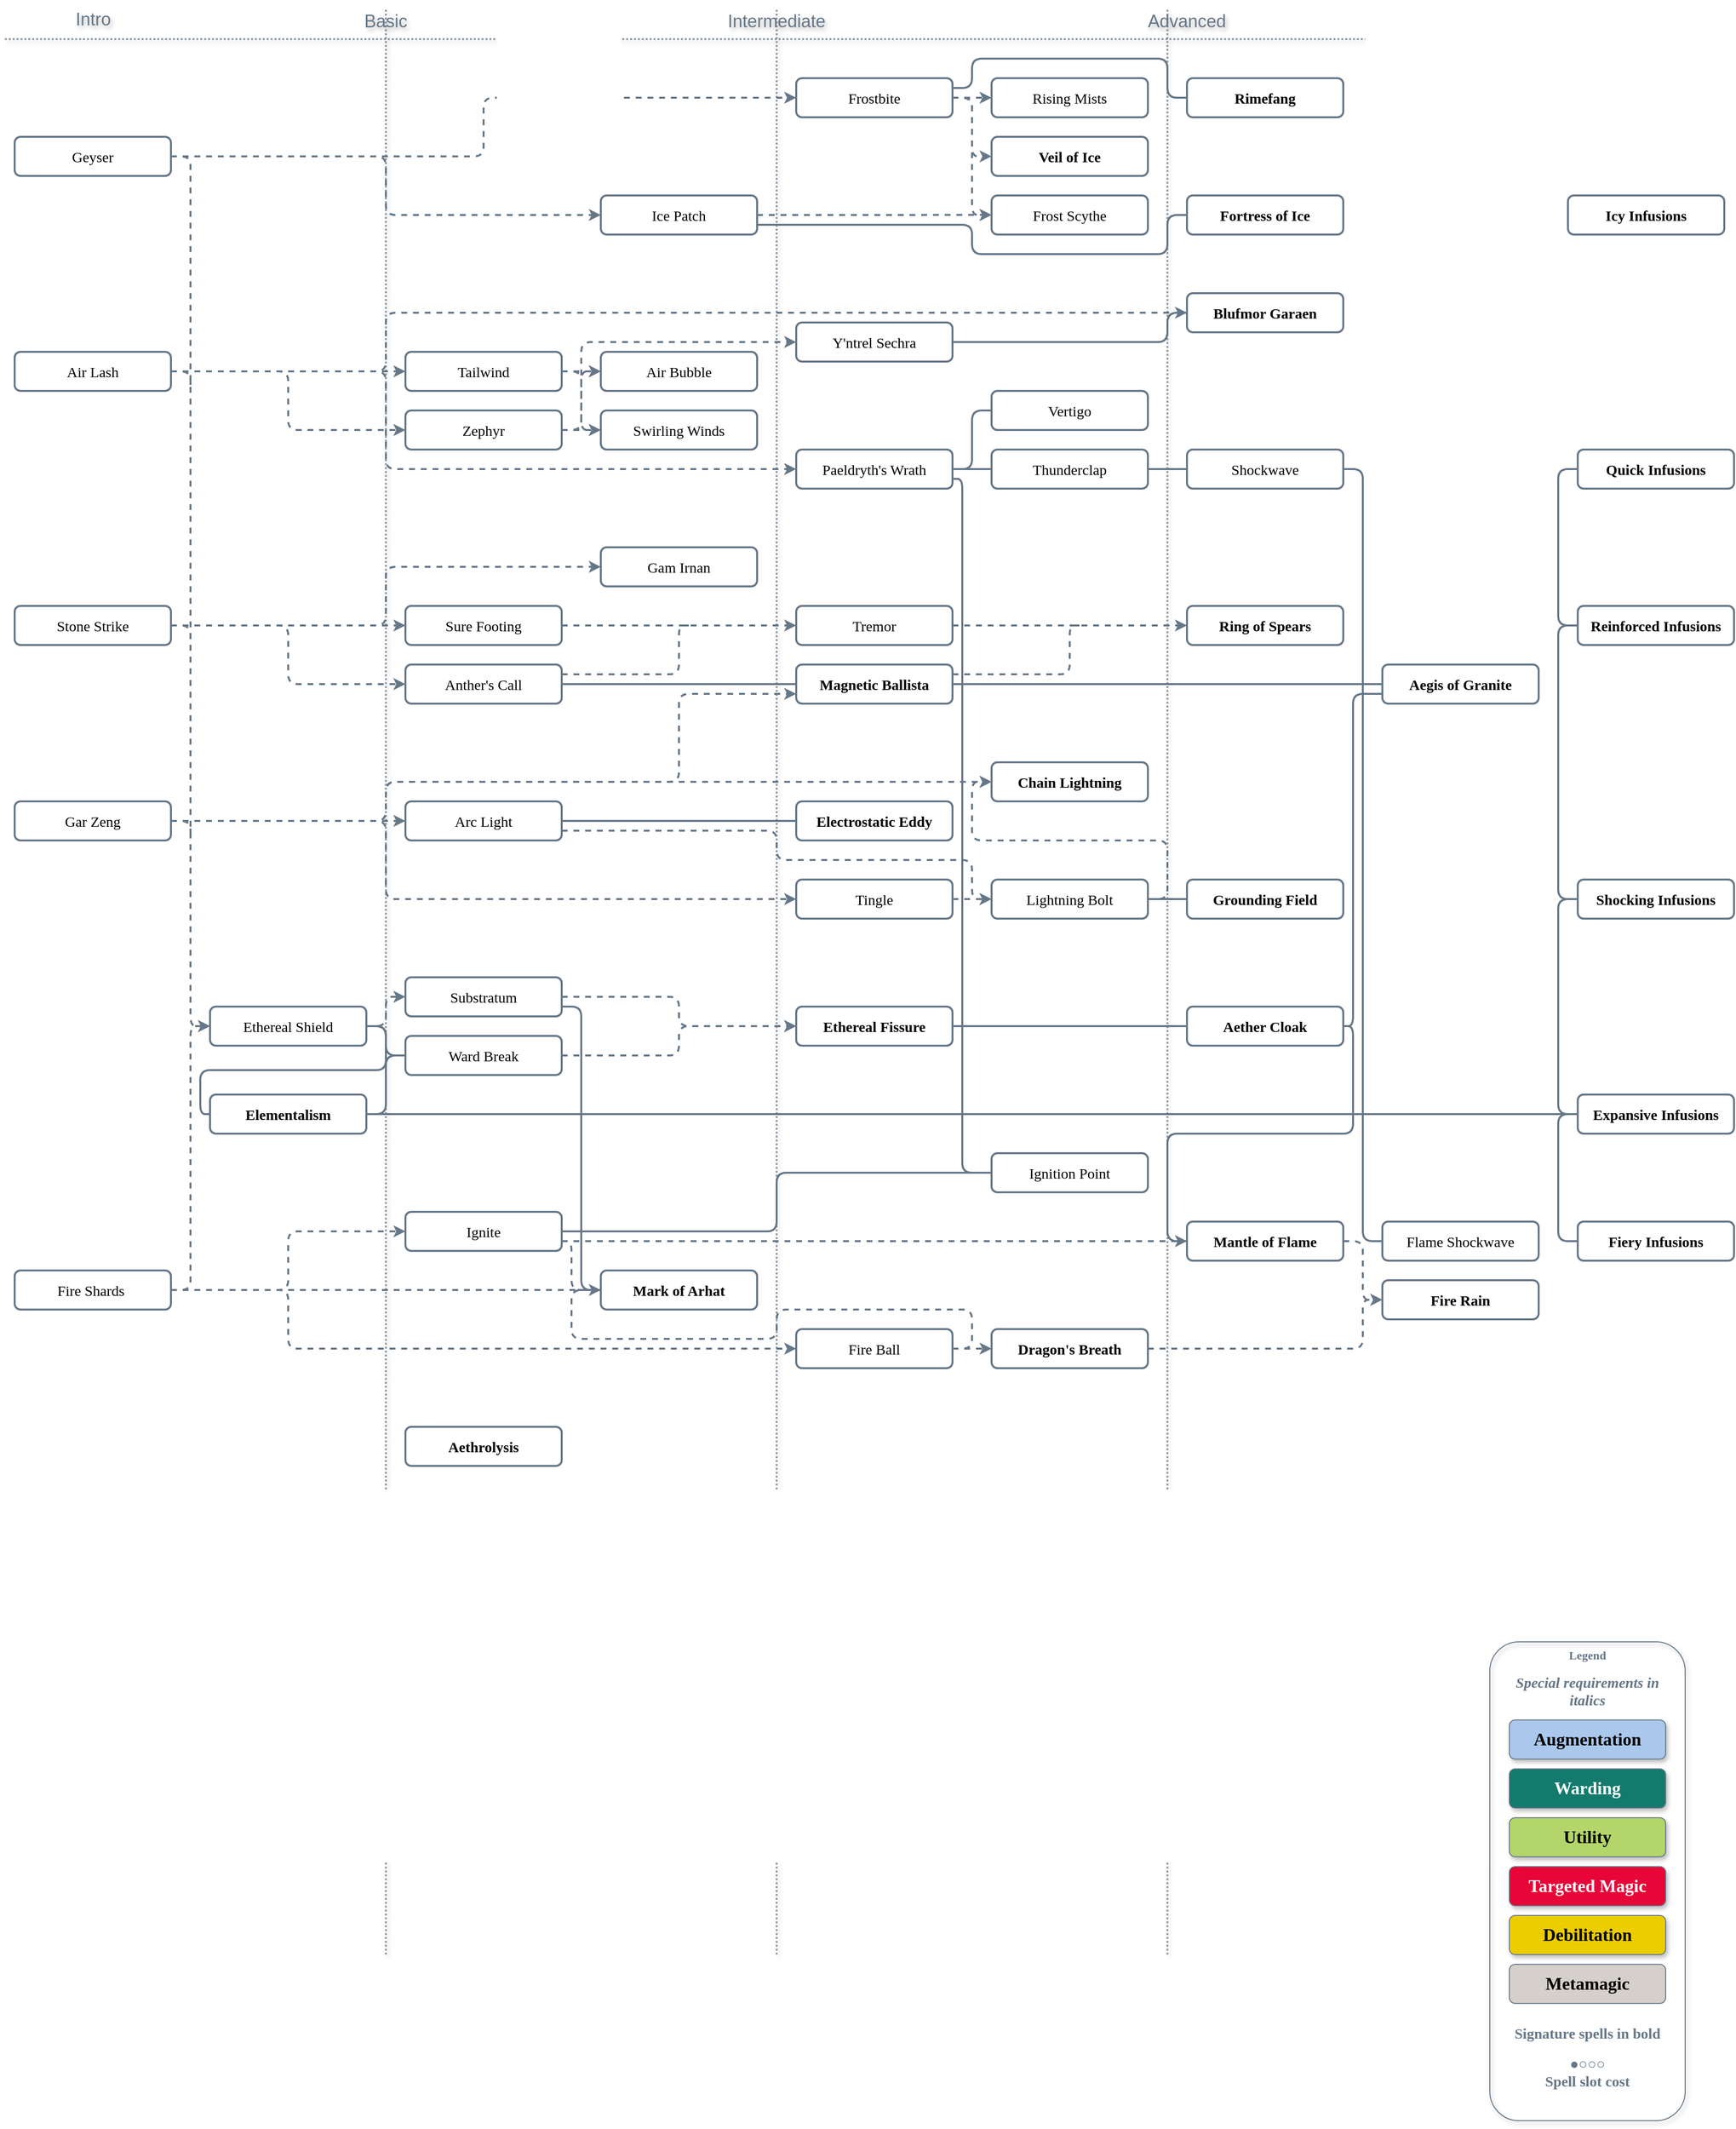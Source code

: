 <mxfile version="25.0.3">
  <diagram name="Page-1" id="PuFN-wMOv0jWiG4jprAx">
    <mxGraphModel dx="1935" dy="995" grid="1" gridSize="10" guides="1" tooltips="1" connect="1" arrows="1" fold="1" page="1" pageScale="1" pageWidth="1420" pageHeight="760" background="none" math="0" shadow="0">
      <root>
        <mxCell id="0" />
        <mxCell id="DKlUDa0g7rmCu-vv5rfz-316" value="Spellbook borders" style="locked=1;" parent="0" visible="0" />
        <mxCell id="DKlUDa0g7rmCu-vv5rfz-317" value="" style="rounded=1;fontFamily=Helvetica;fontSize=11;fontColor=default;labelBackgroundColor=none;fillColor=#FCF4C4;strokeColor=#667788;opacity=30;glass=0;shadow=0;align=center;verticalAlign=middle;gradientColor=none;strokeWidth=2;" parent="DKlUDa0g7rmCu-vv5rfz-316" vertex="1">
          <mxGeometry x="10" y="40" width="1180" height="140" as="geometry" />
        </mxCell>
        <mxCell id="DKlUDa0g7rmCu-vv5rfz-318" value="" style="rounded=1;fontFamily=Helvetica;fontSize=11;fontColor=default;labelBackgroundColor=none;fillColor=#667788;strokeColor=#667788;opacity=30;glass=0;shadow=0;align=center;verticalAlign=middle;gradientColor=none;strokeWidth=2;" parent="DKlUDa0g7rmCu-vv5rfz-316" vertex="1">
          <mxGeometry x="10" y="200" width="1180" height="260" as="geometry" />
        </mxCell>
        <mxCell id="DKlUDa0g7rmCu-vv5rfz-319" value="" style="rounded=1;fontFamily=Helvetica;fontSize=11;fontColor=default;labelBackgroundColor=none;fillColor=#FCF4C4;strokeColor=#667788;opacity=30;glass=0;shadow=0;align=center;verticalAlign=middle;gradientColor=none;strokeWidth=2;" parent="DKlUDa0g7rmCu-vv5rfz-316" vertex="1">
          <mxGeometry x="10" y="480" width="1180" height="270" as="geometry" />
        </mxCell>
        <mxCell id="4LNg5v-IOajOxHjOTWhF-1" value="Inspiration" style="text;align=center;verticalAlign=middle;whiteSpace=wrap;rounded=0;fontStyle=1;fontSize=16;fontFamily=Georgia;fontColor=#667788;strokeColor=none;" parent="DKlUDa0g7rmCu-vv5rfz-316" vertex="1">
          <mxGeometry x="10" y="420" width="140" height="40" as="geometry" />
        </mxCell>
        <mxCell id="4LNg5v-IOajOxHjOTWhF-2" value="Justice" style="text;align=center;verticalAlign=middle;whiteSpace=wrap;rounded=0;fontStyle=1;fontSize=16;fontFamily=Georgia;fontColor=#667788;strokeColor=none;" parent="DKlUDa0g7rmCu-vv5rfz-316" vertex="1">
          <mxGeometry x="10" y="710" width="140" height="40" as="geometry" />
        </mxCell>
        <mxCell id="4LNg5v-IOajOxHjOTWhF-4" value="Sacrifice" style="text;align=center;verticalAlign=middle;whiteSpace=wrap;rounded=0;fontStyle=1;fontSize=16;fontFamily=Georgia;fontColor=#667788;strokeColor=none;" parent="DKlUDa0g7rmCu-vv5rfz-316" vertex="1">
          <mxGeometry x="10" y="140" width="140" height="40" as="geometry" />
        </mxCell>
        <mxCell id="DKlUDa0g7rmCu-vv5rfz-14" value="Shapes and Lines" style="" parent="0" />
        <mxCell id="u5JJ2iUTMlOG-NKWuYbm-9" style="edgeStyle=orthogonalEdgeStyle;shape=connector;curved=0;rounded=1;jumpStyle=arc;orthogonalLoop=1;jettySize=auto;html=1;exitX=1;exitY=0;exitDx=0;exitDy=0;dashed=1;strokeColor=#667788;strokeWidth=2;align=center;verticalAlign=middle;fontFamily=Helvetica;fontSize=11;fontColor=default;labelBackgroundColor=default;endArrow=none;endFill=0;" parent="DKlUDa0g7rmCu-vv5rfz-14" source="bMIZUlVMKYhtr8G9Qs2D-71" edge="1">
          <mxGeometry relative="1" as="geometry">
            <mxPoint x="420" y="580" as="targetPoint" />
            <Array as="points">
              <mxPoint x="400" y="420" />
              <mxPoint x="400" y="580" />
            </Array>
          </mxGeometry>
        </mxCell>
        <mxCell id="ByqBd_FR368xJn7YFOeK-60" style="edgeStyle=orthogonalEdgeStyle;shape=connector;curved=0;rounded=1;orthogonalLoop=1;jettySize=auto;html=1;exitX=1;exitY=0.5;exitDx=0;exitDy=0;entryX=0;entryY=0.5;entryDx=0;entryDy=0;strokeColor=#667788;strokeWidth=2;align=center;verticalAlign=middle;fontFamily=Helvetica;fontSize=11;fontColor=default;labelBackgroundColor=default;endArrow=classic;endFill=1;dashed=1;" edge="1" parent="DKlUDa0g7rmCu-vv5rfz-14" source="DKlUDa0g7rmCu-vv5rfz-31" target="ByqBd_FR368xJn7YFOeK-1">
          <mxGeometry relative="1" as="geometry" />
        </mxCell>
        <mxCell id="ByqBd_FR368xJn7YFOeK-61" style="edgeStyle=orthogonalEdgeStyle;shape=connector;curved=0;rounded=1;orthogonalLoop=1;jettySize=auto;html=1;exitX=1;exitY=0.5;exitDx=0;exitDy=0;entryX=0;entryY=0.5;entryDx=0;entryDy=0;strokeColor=#667788;strokeWidth=2;align=center;verticalAlign=middle;fontFamily=Helvetica;fontSize=11;fontColor=default;labelBackgroundColor=default;endArrow=classic;endFill=1;dashed=1;" edge="1" parent="DKlUDa0g7rmCu-vv5rfz-14" source="DKlUDa0g7rmCu-vv5rfz-31" target="ByqBd_FR368xJn7YFOeK-3">
          <mxGeometry relative="1" as="geometry">
            <Array as="points">
              <mxPoint x="500" y="160" />
              <mxPoint x="500" y="100" />
            </Array>
          </mxGeometry>
        </mxCell>
        <mxCell id="ByqBd_FR368xJn7YFOeK-99" style="edgeStyle=orthogonalEdgeStyle;shape=connector;curved=0;rounded=1;orthogonalLoop=1;jettySize=auto;html=1;exitX=1;exitY=0.5;exitDx=0;exitDy=0;entryX=0;entryY=0.5;entryDx=0;entryDy=0;dashed=1;strokeColor=#667788;strokeWidth=2;align=center;verticalAlign=middle;fontFamily=Helvetica;fontSize=11;fontColor=default;labelBackgroundColor=default;endArrow=classic;endFill=1;" edge="1" parent="DKlUDa0g7rmCu-vv5rfz-14" source="DKlUDa0g7rmCu-vv5rfz-31" target="ByqBd_FR368xJn7YFOeK-50">
          <mxGeometry relative="1" as="geometry" />
        </mxCell>
        <mxCell id="DKlUDa0g7rmCu-vv5rfz-31" value="Geyser" style="rounded=1;strokeWidth=2;strokeColor=#667788;textShadow=0;labelBackgroundColor=none;whiteSpace=wrap;fontSize=15;fontFamily=Georgia;fillColor=none;fontColor=#000000;" parent="DKlUDa0g7rmCu-vv5rfz-14" vertex="1">
          <mxGeometry x="20" y="140" width="160" height="40" as="geometry" />
        </mxCell>
        <mxCell id="ByqBd_FR368xJn7YFOeK-58" style="edgeStyle=orthogonalEdgeStyle;rounded=1;orthogonalLoop=1;jettySize=auto;html=1;exitX=1;exitY=0.75;exitDx=0;exitDy=0;entryX=0;entryY=0.5;entryDx=0;entryDy=0;strokeWidth=2;curved=0;strokeColor=#667788;endArrow=none;endFill=0;" edge="1" parent="DKlUDa0g7rmCu-vv5rfz-14" source="ByqBd_FR368xJn7YFOeK-1" target="ByqBd_FR368xJn7YFOeK-6">
          <mxGeometry relative="1" as="geometry">
            <Array as="points">
              <mxPoint x="1000" y="230" />
              <mxPoint x="1000" y="260" />
              <mxPoint x="1200" y="260" />
              <mxPoint x="1200" y="220" />
            </Array>
          </mxGeometry>
        </mxCell>
        <mxCell id="ByqBd_FR368xJn7YFOeK-65" style="edgeStyle=orthogonalEdgeStyle;shape=connector;curved=0;rounded=1;orthogonalLoop=1;jettySize=auto;html=1;exitX=1;exitY=0.5;exitDx=0;exitDy=0;strokeColor=#667788;strokeWidth=2;align=center;verticalAlign=middle;fontFamily=Helvetica;fontSize=11;fontColor=default;labelBackgroundColor=default;endArrow=classic;endFill=1;dashed=1;" edge="1" parent="DKlUDa0g7rmCu-vv5rfz-14" source="ByqBd_FR368xJn7YFOeK-1">
          <mxGeometry relative="1" as="geometry">
            <mxPoint x="1020" y="219.857" as="targetPoint" />
          </mxGeometry>
        </mxCell>
        <mxCell id="ByqBd_FR368xJn7YFOeK-1" value="Ice Patch" style="rounded=1;strokeWidth=2;strokeColor=#667788;textShadow=0;labelBackgroundColor=none;whiteSpace=wrap;fontSize=15;fontFamily=Georgia;fillColor=none;fontColor=#000000;" vertex="1" parent="DKlUDa0g7rmCu-vv5rfz-14">
          <mxGeometry x="620" y="200" width="160" height="40" as="geometry" />
        </mxCell>
        <mxCell id="ByqBd_FR368xJn7YFOeK-2" value="Frost Scythe" style="rounded=1;strokeWidth=2;strokeColor=#667788;textShadow=0;labelBackgroundColor=none;whiteSpace=wrap;fontSize=15;fontFamily=Georgia;fillColor=none;fontColor=#000000;" vertex="1" parent="DKlUDa0g7rmCu-vv5rfz-14">
          <mxGeometry x="1020" y="200" width="160" height="40" as="geometry" />
        </mxCell>
        <mxCell id="ByqBd_FR368xJn7YFOeK-57" style="edgeStyle=orthogonalEdgeStyle;rounded=1;orthogonalLoop=1;jettySize=auto;html=1;exitX=1;exitY=0.25;exitDx=0;exitDy=0;entryX=0;entryY=0.5;entryDx=0;entryDy=0;curved=0;strokeWidth=2;strokeColor=#667788;endArrow=none;endFill=0;" edge="1" parent="DKlUDa0g7rmCu-vv5rfz-14" source="ByqBd_FR368xJn7YFOeK-3" target="ByqBd_FR368xJn7YFOeK-7">
          <mxGeometry relative="1" as="geometry">
            <Array as="points">
              <mxPoint x="1000" y="90" />
              <mxPoint x="1000" y="60" />
              <mxPoint x="1200" y="60" />
              <mxPoint x="1200" y="100" />
            </Array>
          </mxGeometry>
        </mxCell>
        <mxCell id="ByqBd_FR368xJn7YFOeK-62" style="edgeStyle=orthogonalEdgeStyle;shape=connector;curved=0;rounded=1;orthogonalLoop=1;jettySize=auto;html=1;exitX=1;exitY=0.5;exitDx=0;exitDy=0;entryX=0;entryY=0.5;entryDx=0;entryDy=0;strokeColor=#667788;strokeWidth=2;align=center;verticalAlign=middle;fontFamily=Helvetica;fontSize=11;fontColor=default;labelBackgroundColor=default;endArrow=classic;endFill=1;dashed=1;" edge="1" parent="DKlUDa0g7rmCu-vv5rfz-14" source="ByqBd_FR368xJn7YFOeK-3" target="ByqBd_FR368xJn7YFOeK-4">
          <mxGeometry relative="1" as="geometry" />
        </mxCell>
        <mxCell id="ByqBd_FR368xJn7YFOeK-63" style="edgeStyle=orthogonalEdgeStyle;shape=connector;curved=0;rounded=1;orthogonalLoop=1;jettySize=auto;html=1;exitX=1;exitY=0.5;exitDx=0;exitDy=0;entryX=0;entryY=0.5;entryDx=0;entryDy=0;strokeColor=#667788;strokeWidth=2;align=center;verticalAlign=middle;fontFamily=Helvetica;fontSize=11;fontColor=default;labelBackgroundColor=default;endArrow=classic;endFill=1;dashed=1;" edge="1" parent="DKlUDa0g7rmCu-vv5rfz-14" source="ByqBd_FR368xJn7YFOeK-3" target="ByqBd_FR368xJn7YFOeK-5">
          <mxGeometry relative="1" as="geometry" />
        </mxCell>
        <mxCell id="ByqBd_FR368xJn7YFOeK-64" style="edgeStyle=orthogonalEdgeStyle;shape=connector;curved=0;rounded=1;orthogonalLoop=1;jettySize=auto;html=1;exitX=1;exitY=0.5;exitDx=0;exitDy=0;entryX=0;entryY=0.5;entryDx=0;entryDy=0;strokeColor=#667788;strokeWidth=2;align=center;verticalAlign=middle;fontFamily=Helvetica;fontSize=11;fontColor=default;labelBackgroundColor=default;endArrow=classic;endFill=1;dashed=1;" edge="1" parent="DKlUDa0g7rmCu-vv5rfz-14" source="ByqBd_FR368xJn7YFOeK-3" target="ByqBd_FR368xJn7YFOeK-2">
          <mxGeometry relative="1" as="geometry" />
        </mxCell>
        <mxCell id="ByqBd_FR368xJn7YFOeK-3" value="Frostbite" style="rounded=1;strokeWidth=2;strokeColor=#667788;textShadow=0;labelBackgroundColor=none;whiteSpace=wrap;fontSize=15;fontFamily=Georgia;fillColor=none;fontColor=#000000;" vertex="1" parent="DKlUDa0g7rmCu-vv5rfz-14">
          <mxGeometry x="820" y="80" width="160" height="40" as="geometry" />
        </mxCell>
        <mxCell id="ByqBd_FR368xJn7YFOeK-4" value="Rising Mists" style="rounded=1;strokeWidth=2;strokeColor=#667788;textShadow=0;labelBackgroundColor=none;whiteSpace=wrap;fontSize=15;fontFamily=Georgia;fillColor=none;fontColor=#000000;" vertex="1" parent="DKlUDa0g7rmCu-vv5rfz-14">
          <mxGeometry x="1020" y="80" width="160" height="40" as="geometry" />
        </mxCell>
        <mxCell id="ByqBd_FR368xJn7YFOeK-5" value="Veil of Ice" style="rounded=1;strokeWidth=2;strokeColor=#667788;textShadow=0;labelBackgroundColor=none;whiteSpace=wrap;fontSize=15;fontFamily=Georgia;fillColor=none;fontColor=#000000;fontStyle=1" vertex="1" parent="DKlUDa0g7rmCu-vv5rfz-14">
          <mxGeometry x="1020" y="140" width="160" height="40" as="geometry" />
        </mxCell>
        <mxCell id="ByqBd_FR368xJn7YFOeK-6" value="Fortress of Ice" style="rounded=1;strokeWidth=2;strokeColor=#667788;textShadow=0;labelBackgroundColor=none;whiteSpace=wrap;fontSize=15;fontFamily=Georgia;fillColor=none;fontColor=#000000;fontStyle=1" vertex="1" parent="DKlUDa0g7rmCu-vv5rfz-14">
          <mxGeometry x="1220" y="200" width="160" height="40" as="geometry" />
        </mxCell>
        <mxCell id="ByqBd_FR368xJn7YFOeK-7" value="Rimefang" style="rounded=1;strokeWidth=2;strokeColor=#667788;textShadow=0;labelBackgroundColor=none;whiteSpace=wrap;fontSize=15;fontFamily=Georgia;fillColor=none;fontColor=#000000;fontStyle=1" vertex="1" parent="DKlUDa0g7rmCu-vv5rfz-14">
          <mxGeometry x="1220" y="80" width="160" height="40" as="geometry" />
        </mxCell>
        <mxCell id="ByqBd_FR368xJn7YFOeK-66" style="edgeStyle=orthogonalEdgeStyle;shape=connector;curved=0;rounded=1;orthogonalLoop=1;jettySize=auto;html=1;exitX=1;exitY=0.5;exitDx=0;exitDy=0;entryX=0;entryY=0.5;entryDx=0;entryDy=0;dashed=1;strokeColor=#667788;strokeWidth=2;align=center;verticalAlign=middle;fontFamily=Helvetica;fontSize=11;fontColor=default;labelBackgroundColor=default;endArrow=classic;endFill=1;" edge="1" parent="DKlUDa0g7rmCu-vv5rfz-14" source="ByqBd_FR368xJn7YFOeK-8" target="ByqBd_FR368xJn7YFOeK-12">
          <mxGeometry relative="1" as="geometry" />
        </mxCell>
        <mxCell id="ByqBd_FR368xJn7YFOeK-68" style="edgeStyle=orthogonalEdgeStyle;shape=connector;curved=0;rounded=1;orthogonalLoop=1;jettySize=auto;html=1;exitX=1;exitY=0.5;exitDx=0;exitDy=0;entryX=0;entryY=0.5;entryDx=0;entryDy=0;dashed=1;strokeColor=#667788;strokeWidth=2;align=center;verticalAlign=middle;fontFamily=Helvetica;fontSize=11;fontColor=default;labelBackgroundColor=default;endArrow=classic;endFill=1;" edge="1" parent="DKlUDa0g7rmCu-vv5rfz-14" source="ByqBd_FR368xJn7YFOeK-8" target="ByqBd_FR368xJn7YFOeK-13">
          <mxGeometry relative="1" as="geometry" />
        </mxCell>
        <mxCell id="ByqBd_FR368xJn7YFOeK-69" style="edgeStyle=orthogonalEdgeStyle;shape=connector;curved=0;rounded=1;orthogonalLoop=1;jettySize=auto;html=1;exitX=1;exitY=0.5;exitDx=0;exitDy=0;entryX=0;entryY=0.5;entryDx=0;entryDy=0;dashed=1;strokeColor=#667788;strokeWidth=2;align=center;verticalAlign=middle;fontFamily=Helvetica;fontSize=11;fontColor=default;labelBackgroundColor=default;endArrow=classic;endFill=1;" edge="1" parent="DKlUDa0g7rmCu-vv5rfz-14" source="ByqBd_FR368xJn7YFOeK-8" target="ByqBd_FR368xJn7YFOeK-17">
          <mxGeometry relative="1" as="geometry">
            <Array as="points">
              <mxPoint x="400" y="380" />
              <mxPoint x="400" y="480" />
            </Array>
          </mxGeometry>
        </mxCell>
        <mxCell id="ByqBd_FR368xJn7YFOeK-76" style="edgeStyle=orthogonalEdgeStyle;shape=connector;curved=0;rounded=1;orthogonalLoop=1;jettySize=auto;html=1;exitX=1;exitY=0.5;exitDx=0;exitDy=0;entryX=0;entryY=0.5;entryDx=0;entryDy=0;dashed=1;strokeColor=#667788;strokeWidth=2;align=center;verticalAlign=middle;fontFamily=Helvetica;fontSize=11;fontColor=default;labelBackgroundColor=default;endArrow=classic;endFill=1;" edge="1" parent="DKlUDa0g7rmCu-vv5rfz-14" source="ByqBd_FR368xJn7YFOeK-8" target="ByqBd_FR368xJn7YFOeK-18">
          <mxGeometry relative="1" as="geometry">
            <Array as="points">
              <mxPoint x="400" y="380" />
              <mxPoint x="400" y="320" />
            </Array>
          </mxGeometry>
        </mxCell>
        <mxCell id="ByqBd_FR368xJn7YFOeK-100" style="edgeStyle=orthogonalEdgeStyle;shape=connector;curved=0;rounded=1;orthogonalLoop=1;jettySize=auto;html=1;exitX=1;exitY=0.5;exitDx=0;exitDy=0;dashed=1;strokeColor=#667788;strokeWidth=2;align=center;verticalAlign=middle;fontFamily=Helvetica;fontSize=11;fontColor=default;labelBackgroundColor=default;endArrow=none;endFill=0;" edge="1" parent="DKlUDa0g7rmCu-vv5rfz-14" source="ByqBd_FR368xJn7YFOeK-8">
          <mxGeometry relative="1" as="geometry">
            <mxPoint x="200" y="400.0" as="targetPoint" />
          </mxGeometry>
        </mxCell>
        <mxCell id="ByqBd_FR368xJn7YFOeK-8" value="Air Lash" style="rounded=1;strokeWidth=2;strokeColor=#667788;textShadow=0;labelBackgroundColor=none;whiteSpace=wrap;fontSize=15;fontFamily=Georgia;fillColor=none;fontColor=#000000;" vertex="1" parent="DKlUDa0g7rmCu-vv5rfz-14">
          <mxGeometry x="20" y="360" width="160" height="40" as="geometry" />
        </mxCell>
        <mxCell id="ByqBd_FR368xJn7YFOeK-9" value="Icy Infusions" style="rounded=1;strokeWidth=2;strokeColor=#667788;textShadow=0;labelBackgroundColor=none;whiteSpace=wrap;fontSize=15;fontFamily=Georgia;fillColor=none;fontColor=#000000;fontStyle=1" vertex="1" parent="DKlUDa0g7rmCu-vv5rfz-14">
          <mxGeometry x="1610" y="200" width="160" height="40" as="geometry" />
        </mxCell>
        <mxCell id="ByqBd_FR368xJn7YFOeK-10" value="Air Bubble" style="rounded=1;strokeWidth=2;strokeColor=#667788;textShadow=0;labelBackgroundColor=none;whiteSpace=wrap;fontSize=15;fontFamily=Georgia;fillColor=none;fontColor=#000000;" vertex="1" parent="DKlUDa0g7rmCu-vv5rfz-14">
          <mxGeometry x="620" y="360" width="160" height="40" as="geometry" />
        </mxCell>
        <mxCell id="ByqBd_FR368xJn7YFOeK-11" value="Swirling Winds" style="rounded=1;strokeWidth=2;strokeColor=#667788;textShadow=0;labelBackgroundColor=none;whiteSpace=wrap;fontSize=15;fontFamily=Georgia;fillColor=none;fontColor=#000000;" vertex="1" parent="DKlUDa0g7rmCu-vv5rfz-14">
          <mxGeometry x="620" y="420" width="160" height="40" as="geometry" />
        </mxCell>
        <mxCell id="ByqBd_FR368xJn7YFOeK-70" style="edgeStyle=orthogonalEdgeStyle;shape=connector;curved=0;rounded=1;orthogonalLoop=1;jettySize=auto;html=1;exitX=1;exitY=0.5;exitDx=0;exitDy=0;entryX=0;entryY=0.5;entryDx=0;entryDy=0;dashed=1;strokeColor=#667788;strokeWidth=2;align=center;verticalAlign=middle;fontFamily=Helvetica;fontSize=11;fontColor=default;labelBackgroundColor=default;endArrow=classic;endFill=1;" edge="1" parent="DKlUDa0g7rmCu-vv5rfz-14" source="ByqBd_FR368xJn7YFOeK-12" target="ByqBd_FR368xJn7YFOeK-10">
          <mxGeometry relative="1" as="geometry" />
        </mxCell>
        <mxCell id="ByqBd_FR368xJn7YFOeK-73" style="edgeStyle=orthogonalEdgeStyle;shape=connector;curved=0;rounded=1;orthogonalLoop=1;jettySize=auto;html=1;exitX=1;exitY=0.5;exitDx=0;exitDy=0;entryX=0;entryY=0.5;entryDx=0;entryDy=0;dashed=1;strokeColor=#667788;strokeWidth=2;align=center;verticalAlign=middle;fontFamily=Helvetica;fontSize=11;fontColor=default;labelBackgroundColor=default;endArrow=classic;endFill=1;" edge="1" parent="DKlUDa0g7rmCu-vv5rfz-14" source="ByqBd_FR368xJn7YFOeK-12" target="ByqBd_FR368xJn7YFOeK-11">
          <mxGeometry relative="1" as="geometry" />
        </mxCell>
        <mxCell id="ByqBd_FR368xJn7YFOeK-12" value="Tailwind" style="rounded=1;strokeWidth=2;strokeColor=#667788;textShadow=0;labelBackgroundColor=none;whiteSpace=wrap;fontSize=15;fontFamily=Georgia;fillColor=none;fontColor=#000000;" vertex="1" parent="DKlUDa0g7rmCu-vv5rfz-14">
          <mxGeometry x="420" y="360" width="160" height="40" as="geometry" />
        </mxCell>
        <mxCell id="ByqBd_FR368xJn7YFOeK-71" style="edgeStyle=orthogonalEdgeStyle;shape=connector;curved=0;rounded=1;orthogonalLoop=1;jettySize=auto;html=1;exitX=1;exitY=0.5;exitDx=0;exitDy=0;entryX=0;entryY=0.5;entryDx=0;entryDy=0;dashed=1;strokeColor=#667788;strokeWidth=2;align=center;verticalAlign=middle;fontFamily=Helvetica;fontSize=11;fontColor=default;labelBackgroundColor=default;endArrow=classic;endFill=1;" edge="1" parent="DKlUDa0g7rmCu-vv5rfz-14" source="ByqBd_FR368xJn7YFOeK-13" target="ByqBd_FR368xJn7YFOeK-11">
          <mxGeometry relative="1" as="geometry" />
        </mxCell>
        <mxCell id="ByqBd_FR368xJn7YFOeK-72" style="edgeStyle=orthogonalEdgeStyle;shape=connector;curved=0;rounded=1;orthogonalLoop=1;jettySize=auto;html=1;exitX=1;exitY=0.5;exitDx=0;exitDy=0;entryX=0;entryY=0.5;entryDx=0;entryDy=0;dashed=1;strokeColor=#667788;strokeWidth=2;align=center;verticalAlign=middle;fontFamily=Helvetica;fontSize=11;fontColor=default;labelBackgroundColor=default;endArrow=classic;endFill=1;" edge="1" parent="DKlUDa0g7rmCu-vv5rfz-14" source="ByqBd_FR368xJn7YFOeK-13" target="ByqBd_FR368xJn7YFOeK-10">
          <mxGeometry relative="1" as="geometry" />
        </mxCell>
        <mxCell id="ByqBd_FR368xJn7YFOeK-74" style="edgeStyle=orthogonalEdgeStyle;shape=connector;curved=0;rounded=1;orthogonalLoop=1;jettySize=auto;html=1;exitX=1;exitY=0.5;exitDx=0;exitDy=0;entryX=0;entryY=0.5;entryDx=0;entryDy=0;dashed=1;strokeColor=#667788;strokeWidth=2;align=center;verticalAlign=middle;fontFamily=Helvetica;fontSize=11;fontColor=default;labelBackgroundColor=default;endArrow=classic;endFill=1;" edge="1" parent="DKlUDa0g7rmCu-vv5rfz-14" source="ByqBd_FR368xJn7YFOeK-13" target="ByqBd_FR368xJn7YFOeK-15">
          <mxGeometry relative="1" as="geometry">
            <Array as="points">
              <mxPoint x="600" y="440" />
              <mxPoint x="600" y="350" />
            </Array>
          </mxGeometry>
        </mxCell>
        <mxCell id="ByqBd_FR368xJn7YFOeK-13" value="Zephyr" style="rounded=1;strokeWidth=2;strokeColor=#667788;textShadow=0;labelBackgroundColor=none;whiteSpace=wrap;fontSize=15;fontFamily=Georgia;fillColor=none;fontColor=#000000;fontStyle=0" vertex="1" parent="DKlUDa0g7rmCu-vv5rfz-14">
          <mxGeometry x="420" y="420" width="160" height="40" as="geometry" />
        </mxCell>
        <mxCell id="ByqBd_FR368xJn7YFOeK-14" value="Vertigo" style="rounded=1;strokeWidth=2;strokeColor=#667788;textShadow=0;labelBackgroundColor=none;whiteSpace=wrap;fontSize=15;fontFamily=Georgia;fillColor=none;fontColor=#000000;" vertex="1" parent="DKlUDa0g7rmCu-vv5rfz-14">
          <mxGeometry x="1020" y="400" width="160" height="40" as="geometry" />
        </mxCell>
        <mxCell id="ByqBd_FR368xJn7YFOeK-77" style="edgeStyle=orthogonalEdgeStyle;shape=connector;curved=0;rounded=1;orthogonalLoop=1;jettySize=auto;html=1;exitX=1;exitY=0.5;exitDx=0;exitDy=0;entryX=0;entryY=0.5;entryDx=0;entryDy=0;strokeColor=#667788;strokeWidth=2;align=center;verticalAlign=middle;fontFamily=Helvetica;fontSize=11;fontColor=default;labelBackgroundColor=default;endArrow=none;endFill=0;" edge="1" parent="DKlUDa0g7rmCu-vv5rfz-14" source="ByqBd_FR368xJn7YFOeK-15" target="ByqBd_FR368xJn7YFOeK-18">
          <mxGeometry relative="1" as="geometry">
            <Array as="points">
              <mxPoint x="1200" y="350" />
              <mxPoint x="1200" y="320" />
            </Array>
          </mxGeometry>
        </mxCell>
        <mxCell id="ByqBd_FR368xJn7YFOeK-15" value="Y&#39;ntrel Sechra" style="rounded=1;strokeWidth=2;strokeColor=#667788;textShadow=0;labelBackgroundColor=none;whiteSpace=wrap;fontSize=15;fontFamily=Georgia;fillColor=none;fontColor=#000000;" vertex="1" parent="DKlUDa0g7rmCu-vv5rfz-14">
          <mxGeometry x="820" y="330" width="160" height="40" as="geometry" />
        </mxCell>
        <mxCell id="ByqBd_FR368xJn7YFOeK-80" style="edgeStyle=orthogonalEdgeStyle;shape=connector;curved=0;rounded=1;orthogonalLoop=1;jettySize=auto;html=1;exitX=1;exitY=0.5;exitDx=0;exitDy=0;entryX=0;entryY=0.5;entryDx=0;entryDy=0;strokeColor=#667788;strokeWidth=2;align=center;verticalAlign=middle;fontFamily=Helvetica;fontSize=11;fontColor=default;labelBackgroundColor=default;endArrow=none;endFill=0;" edge="1" parent="DKlUDa0g7rmCu-vv5rfz-14" source="ByqBd_FR368xJn7YFOeK-16" target="ByqBd_FR368xJn7YFOeK-19">
          <mxGeometry relative="1" as="geometry" />
        </mxCell>
        <mxCell id="ByqBd_FR368xJn7YFOeK-16" value="Thunderclap" style="rounded=1;strokeWidth=2;strokeColor=#667788;textShadow=0;labelBackgroundColor=none;whiteSpace=wrap;fontSize=15;fontFamily=Georgia;fillColor=none;fontColor=#000000;" vertex="1" parent="DKlUDa0g7rmCu-vv5rfz-14">
          <mxGeometry x="1020" y="460" width="160" height="40" as="geometry" />
        </mxCell>
        <mxCell id="ByqBd_FR368xJn7YFOeK-78" style="edgeStyle=orthogonalEdgeStyle;shape=connector;curved=0;rounded=1;orthogonalLoop=1;jettySize=auto;html=1;exitX=1;exitY=0.5;exitDx=0;exitDy=0;entryX=0;entryY=0.5;entryDx=0;entryDy=0;strokeColor=#667788;strokeWidth=2;align=center;verticalAlign=middle;fontFamily=Helvetica;fontSize=11;fontColor=default;labelBackgroundColor=default;endArrow=none;endFill=0;" edge="1" parent="DKlUDa0g7rmCu-vv5rfz-14" source="ByqBd_FR368xJn7YFOeK-17" target="ByqBd_FR368xJn7YFOeK-16">
          <mxGeometry relative="1" as="geometry" />
        </mxCell>
        <mxCell id="ByqBd_FR368xJn7YFOeK-79" style="edgeStyle=orthogonalEdgeStyle;shape=connector;curved=0;rounded=1;orthogonalLoop=1;jettySize=auto;html=1;exitX=1;exitY=0.5;exitDx=0;exitDy=0;entryX=0;entryY=0.5;entryDx=0;entryDy=0;strokeColor=#667788;strokeWidth=2;align=center;verticalAlign=middle;fontFamily=Helvetica;fontSize=11;fontColor=default;labelBackgroundColor=default;endArrow=none;endFill=0;" edge="1" parent="DKlUDa0g7rmCu-vv5rfz-14" source="ByqBd_FR368xJn7YFOeK-17" target="ByqBd_FR368xJn7YFOeK-14">
          <mxGeometry relative="1" as="geometry" />
        </mxCell>
        <mxCell id="ByqBd_FR368xJn7YFOeK-111" style="edgeStyle=orthogonalEdgeStyle;shape=connector;curved=0;rounded=1;orthogonalLoop=1;jettySize=auto;html=1;exitX=1;exitY=0.75;exitDx=0;exitDy=0;entryX=0;entryY=0.5;entryDx=0;entryDy=0;strokeColor=#667788;strokeWidth=2;align=center;verticalAlign=middle;fontFamily=Helvetica;fontSize=11;fontColor=default;labelBackgroundColor=default;endArrow=none;endFill=0;" edge="1" parent="DKlUDa0g7rmCu-vv5rfz-14" source="ByqBd_FR368xJn7YFOeK-17" target="ByqBd_FR368xJn7YFOeK-55">
          <mxGeometry relative="1" as="geometry">
            <Array as="points">
              <mxPoint x="990" y="490" />
              <mxPoint x="990" y="1200" />
            </Array>
          </mxGeometry>
        </mxCell>
        <mxCell id="ByqBd_FR368xJn7YFOeK-17" value="Paeldryth&#39;s Wrath" style="rounded=1;strokeWidth=2;strokeColor=#667788;textShadow=0;labelBackgroundColor=none;whiteSpace=wrap;fontSize=15;fontFamily=Georgia;fillColor=none;fontColor=#000000;fontStyle=0" vertex="1" parent="DKlUDa0g7rmCu-vv5rfz-14">
          <mxGeometry x="820" y="460" width="160" height="40" as="geometry" />
        </mxCell>
        <mxCell id="ByqBd_FR368xJn7YFOeK-18" value="Blufmor Garaen" style="rounded=1;strokeWidth=2;strokeColor=#667788;textShadow=0;labelBackgroundColor=none;whiteSpace=wrap;fontSize=15;fontFamily=Georgia;fillColor=none;fontColor=#000000;fontStyle=1" vertex="1" parent="DKlUDa0g7rmCu-vv5rfz-14">
          <mxGeometry x="1220" y="300" width="160" height="40" as="geometry" />
        </mxCell>
        <mxCell id="ByqBd_FR368xJn7YFOeK-123" style="edgeStyle=orthogonalEdgeStyle;shape=connector;curved=0;rounded=1;orthogonalLoop=1;jettySize=auto;html=1;exitX=1;exitY=0.5;exitDx=0;exitDy=0;entryX=0;entryY=0.5;entryDx=0;entryDy=0;strokeColor=#667788;strokeWidth=2;align=center;verticalAlign=middle;fontFamily=Helvetica;fontSize=11;fontColor=default;labelBackgroundColor=default;endArrow=none;endFill=0;" edge="1" parent="DKlUDa0g7rmCu-vv5rfz-14" source="ByqBd_FR368xJn7YFOeK-19" target="ByqBd_FR368xJn7YFOeK-54">
          <mxGeometry relative="1" as="geometry" />
        </mxCell>
        <mxCell id="ByqBd_FR368xJn7YFOeK-19" value="Shockwave" style="rounded=1;strokeWidth=2;strokeColor=#667788;textShadow=0;labelBackgroundColor=none;whiteSpace=wrap;fontSize=15;fontFamily=Georgia;fillColor=none;fontColor=#000000;fontStyle=0" vertex="1" parent="DKlUDa0g7rmCu-vv5rfz-14">
          <mxGeometry x="1220" y="460" width="160" height="40" as="geometry" />
        </mxCell>
        <mxCell id="ByqBd_FR368xJn7YFOeK-20" value="Quick Infusions" style="rounded=1;strokeWidth=2;strokeColor=#667788;textShadow=0;labelBackgroundColor=none;whiteSpace=wrap;fontSize=15;fontFamily=Georgia;fillColor=none;fontColor=#000000;fontStyle=1" vertex="1" parent="DKlUDa0g7rmCu-vv5rfz-14">
          <mxGeometry x="1620" y="460" width="160" height="40" as="geometry" />
        </mxCell>
        <mxCell id="ByqBd_FR368xJn7YFOeK-81" style="edgeStyle=orthogonalEdgeStyle;shape=connector;curved=0;rounded=1;orthogonalLoop=1;jettySize=auto;html=1;exitX=1;exitY=0.5;exitDx=0;exitDy=0;entryX=0;entryY=0.5;entryDx=0;entryDy=0;dashed=1;strokeColor=#667788;strokeWidth=2;align=center;verticalAlign=middle;fontFamily=Helvetica;fontSize=11;fontColor=default;labelBackgroundColor=default;endArrow=classic;endFill=1;" edge="1" parent="DKlUDa0g7rmCu-vv5rfz-14" source="ByqBd_FR368xJn7YFOeK-21" target="ByqBd_FR368xJn7YFOeK-23">
          <mxGeometry relative="1" as="geometry">
            <Array as="points">
              <mxPoint x="400" y="640" />
              <mxPoint x="400" y="580" />
            </Array>
          </mxGeometry>
        </mxCell>
        <mxCell id="ByqBd_FR368xJn7YFOeK-82" style="edgeStyle=orthogonalEdgeStyle;shape=connector;curved=0;rounded=1;orthogonalLoop=1;jettySize=auto;html=1;exitX=1;exitY=0.5;exitDx=0;exitDy=0;entryX=0;entryY=0.5;entryDx=0;entryDy=0;dashed=1;strokeColor=#667788;strokeWidth=2;align=center;verticalAlign=middle;fontFamily=Helvetica;fontSize=11;fontColor=default;labelBackgroundColor=default;endArrow=classic;endFill=1;" edge="1" parent="DKlUDa0g7rmCu-vv5rfz-14" source="ByqBd_FR368xJn7YFOeK-21" target="ByqBd_FR368xJn7YFOeK-22">
          <mxGeometry relative="1" as="geometry" />
        </mxCell>
        <mxCell id="ByqBd_FR368xJn7YFOeK-83" style="edgeStyle=orthogonalEdgeStyle;shape=connector;curved=0;rounded=1;orthogonalLoop=1;jettySize=auto;html=1;exitX=1;exitY=0.5;exitDx=0;exitDy=0;entryX=0;entryY=0.5;entryDx=0;entryDy=0;dashed=1;strokeColor=#667788;strokeWidth=2;align=center;verticalAlign=middle;fontFamily=Helvetica;fontSize=11;fontColor=default;labelBackgroundColor=default;endArrow=classic;endFill=1;" edge="1" parent="DKlUDa0g7rmCu-vv5rfz-14" source="ByqBd_FR368xJn7YFOeK-21" target="ByqBd_FR368xJn7YFOeK-24">
          <mxGeometry relative="1" as="geometry" />
        </mxCell>
        <mxCell id="ByqBd_FR368xJn7YFOeK-101" style="edgeStyle=orthogonalEdgeStyle;shape=connector;curved=0;rounded=1;orthogonalLoop=1;jettySize=auto;html=1;exitX=1;exitY=0.5;exitDx=0;exitDy=0;dashed=1;strokeColor=#667788;strokeWidth=2;align=center;verticalAlign=middle;fontFamily=Helvetica;fontSize=11;fontColor=default;labelBackgroundColor=default;endArrow=none;endFill=0;" edge="1" parent="DKlUDa0g7rmCu-vv5rfz-14" source="ByqBd_FR368xJn7YFOeK-21">
          <mxGeometry relative="1" as="geometry">
            <mxPoint x="200" y="660.0" as="targetPoint" />
          </mxGeometry>
        </mxCell>
        <mxCell id="ByqBd_FR368xJn7YFOeK-21" value="Stone Strike" style="rounded=1;strokeWidth=2;strokeColor=#667788;textShadow=0;labelBackgroundColor=none;whiteSpace=wrap;fontSize=15;fontFamily=Georgia;fillColor=none;fontColor=#000000;" vertex="1" parent="DKlUDa0g7rmCu-vv5rfz-14">
          <mxGeometry x="20" y="620" width="160" height="40" as="geometry" />
        </mxCell>
        <mxCell id="ByqBd_FR368xJn7YFOeK-85" style="edgeStyle=orthogonalEdgeStyle;shape=connector;curved=0;rounded=1;orthogonalLoop=1;jettySize=auto;html=1;exitX=1;exitY=0.25;exitDx=0;exitDy=0;dashed=1;strokeColor=#667788;strokeWidth=2;align=center;verticalAlign=middle;fontFamily=Helvetica;fontSize=11;fontColor=default;labelBackgroundColor=default;endArrow=none;endFill=0;" edge="1" parent="DKlUDa0g7rmCu-vv5rfz-14" source="ByqBd_FR368xJn7YFOeK-22">
          <mxGeometry relative="1" as="geometry">
            <mxPoint x="710" y="640" as="targetPoint" />
            <Array as="points">
              <mxPoint x="700" y="690" />
              <mxPoint x="700" y="640" />
            </Array>
          </mxGeometry>
        </mxCell>
        <mxCell id="ByqBd_FR368xJn7YFOeK-86" style="edgeStyle=orthogonalEdgeStyle;shape=connector;curved=0;rounded=1;orthogonalLoop=1;jettySize=auto;html=1;exitX=1;exitY=0.5;exitDx=0;exitDy=0;entryX=0;entryY=0.5;entryDx=0;entryDy=0;strokeColor=#667788;strokeWidth=2;align=center;verticalAlign=middle;fontFamily=Helvetica;fontSize=11;fontColor=default;labelBackgroundColor=default;endArrow=none;endFill=0;" edge="1" parent="DKlUDa0g7rmCu-vv5rfz-14" source="ByqBd_FR368xJn7YFOeK-22" target="ByqBd_FR368xJn7YFOeK-25">
          <mxGeometry relative="1" as="geometry" />
        </mxCell>
        <mxCell id="ByqBd_FR368xJn7YFOeK-22" value="Anther&#39;s Call" style="rounded=1;strokeWidth=2;strokeColor=#667788;textShadow=0;labelBackgroundColor=none;whiteSpace=wrap;fontSize=15;fontFamily=Georgia;fillColor=none;fontColor=#000000;" vertex="1" parent="DKlUDa0g7rmCu-vv5rfz-14">
          <mxGeometry x="420" y="680" width="160" height="40" as="geometry" />
        </mxCell>
        <mxCell id="ByqBd_FR368xJn7YFOeK-23" value="Gam Irnan" style="rounded=1;strokeWidth=2;strokeColor=#667788;textShadow=0;labelBackgroundColor=none;whiteSpace=wrap;fontSize=15;fontFamily=Georgia;fillColor=none;fontColor=#000000;" vertex="1" parent="DKlUDa0g7rmCu-vv5rfz-14">
          <mxGeometry x="620" y="560" width="160" height="40" as="geometry" />
        </mxCell>
        <mxCell id="ByqBd_FR368xJn7YFOeK-84" style="edgeStyle=orthogonalEdgeStyle;shape=connector;curved=0;rounded=1;orthogonalLoop=1;jettySize=auto;html=1;exitX=1;exitY=0.5;exitDx=0;exitDy=0;entryX=0;entryY=0.5;entryDx=0;entryDy=0;dashed=1;strokeColor=#667788;strokeWidth=2;align=center;verticalAlign=middle;fontFamily=Helvetica;fontSize=11;fontColor=default;labelBackgroundColor=default;endArrow=classic;endFill=1;" edge="1" parent="DKlUDa0g7rmCu-vv5rfz-14" source="ByqBd_FR368xJn7YFOeK-24" target="ByqBd_FR368xJn7YFOeK-26">
          <mxGeometry relative="1" as="geometry" />
        </mxCell>
        <mxCell id="ByqBd_FR368xJn7YFOeK-24" value="Sure Footing" style="rounded=1;strokeWidth=2;strokeColor=#667788;textShadow=0;labelBackgroundColor=none;whiteSpace=wrap;fontSize=15;fontFamily=Georgia;fillColor=none;fontColor=#000000;fontStyle=0" vertex="1" parent="DKlUDa0g7rmCu-vv5rfz-14">
          <mxGeometry x="420" y="620" width="160" height="40" as="geometry" />
        </mxCell>
        <mxCell id="ByqBd_FR368xJn7YFOeK-88" style="edgeStyle=orthogonalEdgeStyle;shape=connector;curved=0;rounded=1;orthogonalLoop=1;jettySize=auto;html=1;exitX=1;exitY=0.25;exitDx=0;exitDy=0;dashed=1;strokeColor=#667788;strokeWidth=2;align=center;verticalAlign=middle;fontFamily=Helvetica;fontSize=11;fontColor=default;labelBackgroundColor=default;endArrow=none;endFill=0;" edge="1" parent="DKlUDa0g7rmCu-vv5rfz-14" source="ByqBd_FR368xJn7YFOeK-25">
          <mxGeometry relative="1" as="geometry">
            <mxPoint x="1110" y="640" as="targetPoint" />
            <Array as="points">
              <mxPoint x="1100" y="690" />
              <mxPoint x="1100" y="640" />
            </Array>
          </mxGeometry>
        </mxCell>
        <mxCell id="ByqBd_FR368xJn7YFOeK-89" style="edgeStyle=orthogonalEdgeStyle;shape=connector;curved=0;rounded=1;orthogonalLoop=1;jettySize=auto;html=1;exitX=1;exitY=0.5;exitDx=0;exitDy=0;entryX=0;entryY=0.5;entryDx=0;entryDy=0;strokeColor=#667788;strokeWidth=2;align=center;verticalAlign=middle;fontFamily=Helvetica;fontSize=11;fontColor=default;labelBackgroundColor=default;endArrow=none;endFill=0;" edge="1" parent="DKlUDa0g7rmCu-vv5rfz-14" source="ByqBd_FR368xJn7YFOeK-25" target="ByqBd_FR368xJn7YFOeK-27">
          <mxGeometry relative="1" as="geometry" />
        </mxCell>
        <mxCell id="ByqBd_FR368xJn7YFOeK-25" value="Magnetic Ballista" style="rounded=1;strokeWidth=2;strokeColor=#667788;textShadow=0;labelBackgroundColor=none;whiteSpace=wrap;fontSize=15;fontFamily=Georgia;fillColor=none;fontColor=#000000;fontStyle=1" vertex="1" parent="DKlUDa0g7rmCu-vv5rfz-14">
          <mxGeometry x="820" y="680" width="160" height="40" as="geometry" />
        </mxCell>
        <mxCell id="ByqBd_FR368xJn7YFOeK-87" style="edgeStyle=orthogonalEdgeStyle;shape=connector;curved=0;rounded=1;orthogonalLoop=1;jettySize=auto;html=1;exitX=1;exitY=0.5;exitDx=0;exitDy=0;entryX=0;entryY=0.5;entryDx=0;entryDy=0;dashed=1;strokeColor=#667788;strokeWidth=2;align=center;verticalAlign=middle;fontFamily=Helvetica;fontSize=11;fontColor=default;labelBackgroundColor=default;endArrow=classic;endFill=1;" edge="1" parent="DKlUDa0g7rmCu-vv5rfz-14" source="ByqBd_FR368xJn7YFOeK-26" target="ByqBd_FR368xJn7YFOeK-28">
          <mxGeometry relative="1" as="geometry" />
        </mxCell>
        <mxCell id="ByqBd_FR368xJn7YFOeK-26" value="Tremor" style="rounded=1;strokeWidth=2;strokeColor=#667788;textShadow=0;labelBackgroundColor=none;whiteSpace=wrap;fontSize=15;fontFamily=Georgia;fillColor=none;fontColor=#000000;fontStyle=0" vertex="1" parent="DKlUDa0g7rmCu-vv5rfz-14">
          <mxGeometry x="820" y="620" width="160" height="40" as="geometry" />
        </mxCell>
        <mxCell id="ByqBd_FR368xJn7YFOeK-27" value="Aegis of Granite" style="rounded=1;strokeWidth=2;strokeColor=#667788;textShadow=0;labelBackgroundColor=none;whiteSpace=wrap;fontSize=15;fontFamily=Georgia;fillColor=none;fontColor=#000000;fontStyle=1" vertex="1" parent="DKlUDa0g7rmCu-vv5rfz-14">
          <mxGeometry x="1420" y="680" width="160" height="40" as="geometry" />
        </mxCell>
        <mxCell id="ByqBd_FR368xJn7YFOeK-28" value="Ring of Spears" style="rounded=1;strokeWidth=2;strokeColor=#667788;textShadow=0;labelBackgroundColor=none;whiteSpace=wrap;fontSize=15;fontFamily=Georgia;fillColor=none;fontColor=#000000;fontStyle=1" vertex="1" parent="DKlUDa0g7rmCu-vv5rfz-14">
          <mxGeometry x="1220" y="620" width="160" height="40" as="geometry" />
        </mxCell>
        <mxCell id="ByqBd_FR368xJn7YFOeK-131" style="edgeStyle=orthogonalEdgeStyle;shape=connector;curved=0;rounded=1;orthogonalLoop=1;jettySize=auto;html=1;exitX=0;exitY=0.5;exitDx=0;exitDy=0;entryX=0;entryY=0.5;entryDx=0;entryDy=0;strokeColor=#667788;strokeWidth=2;align=center;verticalAlign=middle;fontFamily=Helvetica;fontSize=11;fontColor=default;labelBackgroundColor=default;endArrow=none;endFill=0;" edge="1" parent="DKlUDa0g7rmCu-vv5rfz-14" source="ByqBd_FR368xJn7YFOeK-29" target="ByqBd_FR368xJn7YFOeK-20">
          <mxGeometry relative="1" as="geometry" />
        </mxCell>
        <mxCell id="ByqBd_FR368xJn7YFOeK-29" value="Reinforced Infusions" style="rounded=1;strokeWidth=2;strokeColor=#667788;textShadow=0;labelBackgroundColor=none;whiteSpace=wrap;fontSize=15;fontFamily=Georgia;fillColor=none;fontColor=#000000;fontStyle=1" vertex="1" parent="DKlUDa0g7rmCu-vv5rfz-14">
          <mxGeometry x="1620" y="620" width="160" height="40" as="geometry" />
        </mxCell>
        <mxCell id="ByqBd_FR368xJn7YFOeK-90" style="edgeStyle=orthogonalEdgeStyle;shape=connector;curved=0;rounded=1;orthogonalLoop=1;jettySize=auto;html=1;exitX=1;exitY=0.5;exitDx=0;exitDy=0;entryX=0;entryY=0.75;entryDx=0;entryDy=0;dashed=1;strokeColor=#667788;strokeWidth=2;align=center;verticalAlign=middle;fontFamily=Helvetica;fontSize=11;fontColor=default;labelBackgroundColor=default;endArrow=classic;endFill=1;" edge="1" parent="DKlUDa0g7rmCu-vv5rfz-14" source="ByqBd_FR368xJn7YFOeK-30" target="ByqBd_FR368xJn7YFOeK-25">
          <mxGeometry relative="1" as="geometry">
            <Array as="points">
              <mxPoint x="400" y="840" />
              <mxPoint x="400" y="800" />
              <mxPoint x="700" y="800" />
              <mxPoint x="700" y="710" />
            </Array>
          </mxGeometry>
        </mxCell>
        <mxCell id="ByqBd_FR368xJn7YFOeK-91" style="edgeStyle=orthogonalEdgeStyle;shape=connector;curved=0;rounded=1;orthogonalLoop=1;jettySize=auto;html=1;exitX=1;exitY=0.5;exitDx=0;exitDy=0;entryX=0;entryY=0.5;entryDx=0;entryDy=0;dashed=1;strokeColor=#667788;strokeWidth=2;align=center;verticalAlign=middle;fontFamily=Helvetica;fontSize=11;fontColor=default;labelBackgroundColor=default;endArrow=classic;endFill=1;" edge="1" parent="DKlUDa0g7rmCu-vv5rfz-14" source="ByqBd_FR368xJn7YFOeK-30" target="ByqBd_FR368xJn7YFOeK-31">
          <mxGeometry relative="1" as="geometry" />
        </mxCell>
        <mxCell id="ByqBd_FR368xJn7YFOeK-92" style="edgeStyle=orthogonalEdgeStyle;shape=connector;curved=0;rounded=1;orthogonalLoop=1;jettySize=auto;html=1;exitX=1;exitY=0.5;exitDx=0;exitDy=0;entryX=0;entryY=0.5;entryDx=0;entryDy=0;dashed=1;strokeColor=#667788;strokeWidth=2;align=center;verticalAlign=middle;fontFamily=Helvetica;fontSize=11;fontColor=default;labelBackgroundColor=default;endArrow=classic;endFill=1;" edge="1" parent="DKlUDa0g7rmCu-vv5rfz-14" source="ByqBd_FR368xJn7YFOeK-30" target="ByqBd_FR368xJn7YFOeK-34">
          <mxGeometry relative="1" as="geometry">
            <Array as="points">
              <mxPoint x="400" y="840" />
              <mxPoint x="400" y="920" />
            </Array>
          </mxGeometry>
        </mxCell>
        <mxCell id="ByqBd_FR368xJn7YFOeK-94" style="edgeStyle=orthogonalEdgeStyle;shape=connector;curved=0;rounded=1;orthogonalLoop=1;jettySize=auto;html=1;exitX=1;exitY=0.5;exitDx=0;exitDy=0;entryX=0;entryY=0.5;entryDx=0;entryDy=0;dashed=1;strokeColor=#667788;strokeWidth=2;align=center;verticalAlign=middle;fontFamily=Helvetica;fontSize=11;fontColor=default;labelBackgroundColor=default;endArrow=classic;endFill=1;" edge="1" parent="DKlUDa0g7rmCu-vv5rfz-14" source="ByqBd_FR368xJn7YFOeK-30" target="ByqBd_FR368xJn7YFOeK-32">
          <mxGeometry relative="1" as="geometry">
            <Array as="points">
              <mxPoint x="400" y="840" />
              <mxPoint x="400" y="800" />
            </Array>
          </mxGeometry>
        </mxCell>
        <mxCell id="ByqBd_FR368xJn7YFOeK-102" style="edgeStyle=orthogonalEdgeStyle;shape=connector;curved=0;rounded=1;orthogonalLoop=1;jettySize=auto;html=1;exitX=1;exitY=0.5;exitDx=0;exitDy=0;dashed=1;strokeColor=#667788;strokeWidth=2;align=center;verticalAlign=middle;fontFamily=Helvetica;fontSize=11;fontColor=default;labelBackgroundColor=default;endArrow=none;endFill=0;" edge="1" parent="DKlUDa0g7rmCu-vv5rfz-14" source="ByqBd_FR368xJn7YFOeK-30">
          <mxGeometry relative="1" as="geometry">
            <mxPoint x="200" y="860" as="targetPoint" />
          </mxGeometry>
        </mxCell>
        <mxCell id="ByqBd_FR368xJn7YFOeK-30" value="Gar Zeng" style="rounded=1;strokeWidth=2;strokeColor=#667788;textShadow=0;labelBackgroundColor=none;whiteSpace=wrap;fontSize=15;fontFamily=Georgia;fillColor=none;fontColor=#000000;" vertex="1" parent="DKlUDa0g7rmCu-vv5rfz-14">
          <mxGeometry x="20" y="820" width="160" height="40" as="geometry" />
        </mxCell>
        <mxCell id="ByqBd_FR368xJn7YFOeK-93" style="edgeStyle=orthogonalEdgeStyle;shape=connector;curved=0;rounded=1;orthogonalLoop=1;jettySize=auto;html=1;exitX=1;exitY=0.5;exitDx=0;exitDy=0;entryX=0;entryY=0.5;entryDx=0;entryDy=0;strokeColor=#667788;strokeWidth=2;align=center;verticalAlign=middle;fontFamily=Helvetica;fontSize=11;fontColor=default;labelBackgroundColor=default;endArrow=none;endFill=0;" edge="1" parent="DKlUDa0g7rmCu-vv5rfz-14" source="ByqBd_FR368xJn7YFOeK-31" target="ByqBd_FR368xJn7YFOeK-35">
          <mxGeometry relative="1" as="geometry" />
        </mxCell>
        <mxCell id="ByqBd_FR368xJn7YFOeK-97" style="edgeStyle=orthogonalEdgeStyle;shape=connector;curved=0;rounded=1;orthogonalLoop=1;jettySize=auto;html=1;exitX=1;exitY=0.75;exitDx=0;exitDy=0;entryX=0;entryY=0.5;entryDx=0;entryDy=0;dashed=1;strokeColor=#667788;strokeWidth=2;align=center;verticalAlign=middle;fontFamily=Helvetica;fontSize=11;fontColor=default;labelBackgroundColor=default;endArrow=classic;endFill=1;" edge="1" parent="DKlUDa0g7rmCu-vv5rfz-14" source="ByqBd_FR368xJn7YFOeK-31" target="ByqBd_FR368xJn7YFOeK-33">
          <mxGeometry relative="1" as="geometry">
            <Array as="points">
              <mxPoint x="800" y="850" />
              <mxPoint x="800" y="880" />
              <mxPoint x="1000" y="880" />
              <mxPoint x="1000" y="920" />
            </Array>
          </mxGeometry>
        </mxCell>
        <mxCell id="ByqBd_FR368xJn7YFOeK-31" value="Arc Light" style="rounded=1;strokeWidth=2;strokeColor=#667788;textShadow=0;labelBackgroundColor=none;whiteSpace=wrap;fontSize=15;fontFamily=Georgia;fillColor=none;fontColor=#000000;fontStyle=0" vertex="1" parent="DKlUDa0g7rmCu-vv5rfz-14">
          <mxGeometry x="420" y="820" width="160" height="40" as="geometry" />
        </mxCell>
        <mxCell id="ByqBd_FR368xJn7YFOeK-32" value="Chain Lightning" style="rounded=1;strokeWidth=2;strokeColor=#667788;textShadow=0;labelBackgroundColor=none;whiteSpace=wrap;fontSize=15;fontFamily=Georgia;fillColor=none;fontColor=#000000;fontStyle=1" vertex="1" parent="DKlUDa0g7rmCu-vv5rfz-14">
          <mxGeometry x="1020" y="780" width="160" height="40" as="geometry" />
        </mxCell>
        <mxCell id="ByqBd_FR368xJn7YFOeK-95" style="edgeStyle=orthogonalEdgeStyle;shape=connector;curved=0;rounded=1;orthogonalLoop=1;jettySize=auto;html=1;exitX=1;exitY=0.5;exitDx=0;exitDy=0;entryX=0;entryY=0.5;entryDx=0;entryDy=0;dashed=1;strokeColor=#667788;strokeWidth=2;align=center;verticalAlign=middle;fontFamily=Helvetica;fontSize=11;fontColor=default;labelBackgroundColor=default;endArrow=classic;endFill=1;" edge="1" parent="DKlUDa0g7rmCu-vv5rfz-14" source="ByqBd_FR368xJn7YFOeK-33" target="ByqBd_FR368xJn7YFOeK-32">
          <mxGeometry relative="1" as="geometry" />
        </mxCell>
        <mxCell id="ByqBd_FR368xJn7YFOeK-98" style="edgeStyle=orthogonalEdgeStyle;shape=connector;curved=0;rounded=1;orthogonalLoop=1;jettySize=auto;html=1;exitX=1;exitY=0.5;exitDx=0;exitDy=0;entryX=0;entryY=0.5;entryDx=0;entryDy=0;strokeColor=#667788;strokeWidth=2;align=center;verticalAlign=middle;fontFamily=Helvetica;fontSize=11;fontColor=default;labelBackgroundColor=default;endArrow=none;endFill=0;" edge="1" parent="DKlUDa0g7rmCu-vv5rfz-14" source="ByqBd_FR368xJn7YFOeK-33" target="ByqBd_FR368xJn7YFOeK-37">
          <mxGeometry relative="1" as="geometry" />
        </mxCell>
        <mxCell id="ByqBd_FR368xJn7YFOeK-33" value="Lightning Bolt" style="rounded=1;strokeWidth=2;strokeColor=#667788;textShadow=0;labelBackgroundColor=none;whiteSpace=wrap;fontSize=15;fontFamily=Georgia;fillColor=none;fontColor=#000000;" vertex="1" parent="DKlUDa0g7rmCu-vv5rfz-14">
          <mxGeometry x="1020" y="900" width="160" height="40" as="geometry" />
        </mxCell>
        <mxCell id="ByqBd_FR368xJn7YFOeK-96" style="edgeStyle=orthogonalEdgeStyle;shape=connector;curved=0;rounded=1;orthogonalLoop=1;jettySize=auto;html=1;exitX=1;exitY=0.5;exitDx=0;exitDy=0;entryX=0;entryY=0.5;entryDx=0;entryDy=0;dashed=1;strokeColor=#667788;strokeWidth=2;align=center;verticalAlign=middle;fontFamily=Helvetica;fontSize=11;fontColor=default;labelBackgroundColor=default;endArrow=classic;endFill=1;" edge="1" parent="DKlUDa0g7rmCu-vv5rfz-14" source="ByqBd_FR368xJn7YFOeK-34" target="ByqBd_FR368xJn7YFOeK-33">
          <mxGeometry relative="1" as="geometry" />
        </mxCell>
        <mxCell id="ByqBd_FR368xJn7YFOeK-34" value="Tingle" style="rounded=1;strokeWidth=2;strokeColor=#667788;textShadow=0;labelBackgroundColor=none;whiteSpace=wrap;fontSize=15;fontFamily=Georgia;fillColor=none;fontColor=#000000;fontStyle=0" vertex="1" parent="DKlUDa0g7rmCu-vv5rfz-14">
          <mxGeometry x="820" y="900" width="160" height="40" as="geometry" />
        </mxCell>
        <mxCell id="ByqBd_FR368xJn7YFOeK-35" value="Electrostatic Eddy" style="rounded=1;strokeWidth=2;strokeColor=#667788;textShadow=0;labelBackgroundColor=none;whiteSpace=wrap;fontSize=15;fontFamily=Georgia;fillColor=none;fontColor=#000000;fontStyle=1" vertex="1" parent="DKlUDa0g7rmCu-vv5rfz-14">
          <mxGeometry x="820" y="820" width="160" height="40" as="geometry" />
        </mxCell>
        <mxCell id="ByqBd_FR368xJn7YFOeK-130" style="edgeStyle=orthogonalEdgeStyle;shape=connector;curved=0;rounded=1;orthogonalLoop=1;jettySize=auto;html=1;exitX=0;exitY=0.5;exitDx=0;exitDy=0;entryX=0;entryY=0.5;entryDx=0;entryDy=0;strokeColor=#667788;strokeWidth=2;align=center;verticalAlign=middle;fontFamily=Helvetica;fontSize=11;fontColor=default;labelBackgroundColor=default;endArrow=none;endFill=0;" edge="1" parent="DKlUDa0g7rmCu-vv5rfz-14" source="ByqBd_FR368xJn7YFOeK-36" target="ByqBd_FR368xJn7YFOeK-29">
          <mxGeometry relative="1" as="geometry" />
        </mxCell>
        <mxCell id="ByqBd_FR368xJn7YFOeK-36" value="Shocking Infusions" style="rounded=1;strokeWidth=2;strokeColor=#667788;textShadow=0;labelBackgroundColor=none;whiteSpace=wrap;fontSize=15;fontFamily=Georgia;fillColor=none;fontColor=#000000;fontStyle=1" vertex="1" parent="DKlUDa0g7rmCu-vv5rfz-14">
          <mxGeometry x="1620" y="900" width="160" height="40" as="geometry" />
        </mxCell>
        <mxCell id="ByqBd_FR368xJn7YFOeK-37" value="Grounding Field" style="rounded=1;strokeWidth=2;strokeColor=#667788;textShadow=0;labelBackgroundColor=none;whiteSpace=wrap;fontSize=15;fontFamily=Georgia;fillColor=none;fontColor=#000000;fontStyle=1" vertex="1" parent="DKlUDa0g7rmCu-vv5rfz-14">
          <mxGeometry x="1220" y="900" width="160" height="40" as="geometry" />
        </mxCell>
        <mxCell id="ByqBd_FR368xJn7YFOeK-110" style="edgeStyle=orthogonalEdgeStyle;shape=connector;curved=0;rounded=1;orthogonalLoop=1;jettySize=auto;html=1;exitX=1;exitY=0.5;exitDx=0;exitDy=0;entryX=0;entryY=0.5;entryDx=0;entryDy=0;dashed=1;strokeColor=#667788;strokeWidth=2;align=center;verticalAlign=middle;fontFamily=Helvetica;fontSize=11;fontColor=default;labelBackgroundColor=default;endArrow=classic;endFill=1;" edge="1" parent="DKlUDa0g7rmCu-vv5rfz-14" source="ByqBd_FR368xJn7YFOeK-38" target="ByqBd_FR368xJn7YFOeK-50">
          <mxGeometry relative="1" as="geometry" />
        </mxCell>
        <mxCell id="ByqBd_FR368xJn7YFOeK-113" style="edgeStyle=orthogonalEdgeStyle;shape=connector;curved=0;rounded=1;orthogonalLoop=1;jettySize=auto;html=1;exitX=1;exitY=0.5;exitDx=0;exitDy=0;entryX=0;entryY=0.5;entryDx=0;entryDy=0;dashed=1;strokeColor=#667788;strokeWidth=2;align=center;verticalAlign=middle;fontFamily=Helvetica;fontSize=11;fontColor=default;labelBackgroundColor=default;endArrow=classic;endFill=1;" edge="1" parent="DKlUDa0g7rmCu-vv5rfz-14" source="ByqBd_FR368xJn7YFOeK-38" target="ByqBd_FR368xJn7YFOeK-47">
          <mxGeometry relative="1" as="geometry" />
        </mxCell>
        <mxCell id="ByqBd_FR368xJn7YFOeK-114" style="edgeStyle=orthogonalEdgeStyle;shape=connector;curved=0;rounded=1;orthogonalLoop=1;jettySize=auto;html=1;exitX=1;exitY=0.5;exitDx=0;exitDy=0;entryX=0;entryY=0.5;entryDx=0;entryDy=0;dashed=1;strokeColor=#667788;strokeWidth=2;align=center;verticalAlign=middle;fontFamily=Helvetica;fontSize=11;fontColor=default;labelBackgroundColor=default;endArrow=classic;endFill=1;" edge="1" parent="DKlUDa0g7rmCu-vv5rfz-14" source="ByqBd_FR368xJn7YFOeK-38" target="ByqBd_FR368xJn7YFOeK-46">
          <mxGeometry relative="1" as="geometry" />
        </mxCell>
        <mxCell id="ByqBd_FR368xJn7YFOeK-115" style="edgeStyle=orthogonalEdgeStyle;shape=connector;curved=0;rounded=1;orthogonalLoop=1;jettySize=auto;html=1;exitX=1;exitY=0.5;exitDx=0;exitDy=0;entryX=0;entryY=0.5;entryDx=0;entryDy=0;dashed=1;strokeColor=#667788;strokeWidth=2;align=center;verticalAlign=middle;fontFamily=Helvetica;fontSize=11;fontColor=default;labelBackgroundColor=default;endArrow=classic;endFill=1;" edge="1" parent="DKlUDa0g7rmCu-vv5rfz-14" source="ByqBd_FR368xJn7YFOeK-38" target="ByqBd_FR368xJn7YFOeK-48">
          <mxGeometry relative="1" as="geometry">
            <Array as="points">
              <mxPoint x="300" y="1320" />
              <mxPoint x="300" y="1380" />
            </Array>
          </mxGeometry>
        </mxCell>
        <mxCell id="ByqBd_FR368xJn7YFOeK-38" value="Fire Shards " style="rounded=1;strokeWidth=2;strokeColor=#667788;textShadow=0;labelBackgroundColor=none;whiteSpace=wrap;fontSize=15;fontFamily=Georgia;fillColor=none;fontColor=#000000;" vertex="1" parent="DKlUDa0g7rmCu-vv5rfz-14">
          <mxGeometry x="20" y="1300" width="160" height="40" as="geometry" />
        </mxCell>
        <mxCell id="ByqBd_FR368xJn7YFOeK-107" style="edgeStyle=orthogonalEdgeStyle;shape=connector;curved=0;rounded=1;orthogonalLoop=1;jettySize=auto;html=1;exitX=1;exitY=0.5;exitDx=0;exitDy=0;entryX=0;entryY=0.5;entryDx=0;entryDy=0;dashed=1;strokeColor=#667788;strokeWidth=2;align=center;verticalAlign=middle;fontFamily=Helvetica;fontSize=11;fontColor=default;labelBackgroundColor=default;endArrow=classic;endFill=1;" edge="1" parent="DKlUDa0g7rmCu-vv5rfz-14" source="ByqBd_FR368xJn7YFOeK-39" target="ByqBd_FR368xJn7YFOeK-42">
          <mxGeometry relative="1" as="geometry" />
        </mxCell>
        <mxCell id="ByqBd_FR368xJn7YFOeK-116" style="edgeStyle=orthogonalEdgeStyle;shape=connector;curved=0;rounded=1;orthogonalLoop=1;jettySize=auto;html=1;exitX=1;exitY=0.75;exitDx=0;exitDy=0;entryX=0;entryY=0.5;entryDx=0;entryDy=0;strokeColor=#667788;strokeWidth=2;align=center;verticalAlign=middle;fontFamily=Helvetica;fontSize=11;fontColor=default;labelBackgroundColor=default;endArrow=none;endFill=0;" edge="1" parent="DKlUDa0g7rmCu-vv5rfz-14" source="ByqBd_FR368xJn7YFOeK-39" target="ByqBd_FR368xJn7YFOeK-47">
          <mxGeometry relative="1" as="geometry" />
        </mxCell>
        <mxCell id="ByqBd_FR368xJn7YFOeK-39" value="Substratum" style="rounded=1;strokeWidth=2;strokeColor=#667788;textShadow=0;labelBackgroundColor=none;whiteSpace=wrap;fontSize=15;fontFamily=Georgia;fillColor=none;fontColor=#000000;" vertex="1" parent="DKlUDa0g7rmCu-vv5rfz-14">
          <mxGeometry x="420" y="1000" width="160" height="40" as="geometry" />
        </mxCell>
        <mxCell id="ByqBd_FR368xJn7YFOeK-108" style="edgeStyle=orthogonalEdgeStyle;shape=connector;curved=0;rounded=1;orthogonalLoop=1;jettySize=auto;html=1;exitX=1;exitY=0.5;exitDx=0;exitDy=0;entryX=0;entryY=0.5;entryDx=0;entryDy=0;dashed=1;strokeColor=#667788;strokeWidth=2;align=center;verticalAlign=middle;fontFamily=Helvetica;fontSize=11;fontColor=default;labelBackgroundColor=default;endArrow=classic;endFill=1;" edge="1" parent="DKlUDa0g7rmCu-vv5rfz-14" source="ByqBd_FR368xJn7YFOeK-40" target="ByqBd_FR368xJn7YFOeK-42">
          <mxGeometry relative="1" as="geometry" />
        </mxCell>
        <mxCell id="ByqBd_FR368xJn7YFOeK-40" value="Ward Break" style="rounded=1;strokeWidth=2;strokeColor=#667788;textShadow=0;labelBackgroundColor=none;whiteSpace=wrap;fontSize=15;fontFamily=Georgia;fillColor=none;fontColor=#000000;fontStyle=0" vertex="1" parent="DKlUDa0g7rmCu-vv5rfz-14">
          <mxGeometry x="420" y="1060" width="160" height="40" as="geometry" />
        </mxCell>
        <mxCell id="ByqBd_FR368xJn7YFOeK-106" style="edgeStyle=orthogonalEdgeStyle;shape=connector;curved=0;rounded=1;orthogonalLoop=1;jettySize=auto;html=1;exitX=1;exitY=0.5;exitDx=0;exitDy=0;entryX=0;entryY=0.5;entryDx=0;entryDy=0;strokeColor=#667788;strokeWidth=2;align=center;verticalAlign=middle;fontFamily=Helvetica;fontSize=11;fontColor=default;labelBackgroundColor=default;endArrow=none;endFill=0;" edge="1" parent="DKlUDa0g7rmCu-vv5rfz-14" source="ByqBd_FR368xJn7YFOeK-42" target="ByqBd_FR368xJn7YFOeK-43">
          <mxGeometry relative="1" as="geometry" />
        </mxCell>
        <mxCell id="ByqBd_FR368xJn7YFOeK-42" value="Ethereal Fissure" style="rounded=1;strokeWidth=2;strokeColor=#667788;textShadow=0;labelBackgroundColor=none;whiteSpace=wrap;fontSize=15;fontFamily=Georgia;fillColor=none;fontColor=#000000;fontStyle=1" vertex="1" parent="DKlUDa0g7rmCu-vv5rfz-14">
          <mxGeometry x="820" y="1030" width="160" height="40" as="geometry" />
        </mxCell>
        <mxCell id="ByqBd_FR368xJn7YFOeK-132" style="edgeStyle=orthogonalEdgeStyle;shape=connector;curved=0;rounded=1;orthogonalLoop=1;jettySize=auto;html=1;exitX=1;exitY=0.5;exitDx=0;exitDy=0;entryX=0;entryY=0.5;entryDx=0;entryDy=0;strokeColor=#667788;strokeWidth=2;align=center;verticalAlign=middle;fontFamily=Helvetica;fontSize=11;fontColor=default;labelBackgroundColor=default;endArrow=none;endFill=0;" edge="1" parent="DKlUDa0g7rmCu-vv5rfz-14" source="ByqBd_FR368xJn7YFOeK-43" target="ByqBd_FR368xJn7YFOeK-52">
          <mxGeometry relative="1" as="geometry">
            <Array as="points">
              <mxPoint x="1390" y="1050" />
              <mxPoint x="1390" y="1160" />
              <mxPoint x="1200" y="1160" />
              <mxPoint x="1200" y="1270" />
            </Array>
          </mxGeometry>
        </mxCell>
        <mxCell id="ByqBd_FR368xJn7YFOeK-133" style="edgeStyle=orthogonalEdgeStyle;shape=connector;curved=0;rounded=1;orthogonalLoop=1;jettySize=auto;html=1;exitX=1;exitY=0.5;exitDx=0;exitDy=0;entryX=0;entryY=0.75;entryDx=0;entryDy=0;strokeColor=#667788;strokeWidth=2;align=center;verticalAlign=middle;fontFamily=Helvetica;fontSize=11;fontColor=default;labelBackgroundColor=default;endArrow=none;endFill=0;" edge="1" parent="DKlUDa0g7rmCu-vv5rfz-14" source="ByqBd_FR368xJn7YFOeK-43" target="ByqBd_FR368xJn7YFOeK-27">
          <mxGeometry relative="1" as="geometry">
            <Array as="points">
              <mxPoint x="1390" y="1050" />
              <mxPoint x="1390" y="710" />
            </Array>
          </mxGeometry>
        </mxCell>
        <mxCell id="ByqBd_FR368xJn7YFOeK-43" value="Aether Cloak" style="rounded=1;strokeWidth=2;strokeColor=#667788;textShadow=0;labelBackgroundColor=none;whiteSpace=wrap;fontSize=15;fontFamily=Georgia;fillColor=none;fontColor=#000000;fontStyle=1" vertex="1" parent="DKlUDa0g7rmCu-vv5rfz-14">
          <mxGeometry x="1220" y="1030" width="160" height="40" as="geometry" />
        </mxCell>
        <mxCell id="ByqBd_FR368xJn7YFOeK-109" style="edgeStyle=orthogonalEdgeStyle;shape=connector;curved=0;rounded=1;orthogonalLoop=1;jettySize=auto;html=1;exitX=1;exitY=0.5;exitDx=0;exitDy=0;entryX=0;entryY=0.5;entryDx=0;entryDy=0;strokeColor=#667788;strokeWidth=2;align=center;verticalAlign=middle;fontFamily=Helvetica;fontSize=11;fontColor=default;labelBackgroundColor=default;endArrow=none;endFill=0;" edge="1" parent="DKlUDa0g7rmCu-vv5rfz-14" source="ByqBd_FR368xJn7YFOeK-44" target="ByqBd_FR368xJn7YFOeK-40">
          <mxGeometry relative="1" as="geometry" />
        </mxCell>
        <mxCell id="ByqBd_FR368xJn7YFOeK-124" style="edgeStyle=orthogonalEdgeStyle;shape=connector;curved=0;rounded=1;orthogonalLoop=1;jettySize=auto;html=1;exitX=1;exitY=0.5;exitDx=0;exitDy=0;entryX=0;entryY=0.5;entryDx=0;entryDy=0;strokeColor=#667788;strokeWidth=2;align=center;verticalAlign=middle;fontFamily=Helvetica;fontSize=11;fontColor=default;labelBackgroundColor=default;endArrow=none;endFill=0;" edge="1" parent="DKlUDa0g7rmCu-vv5rfz-14" source="ByqBd_FR368xJn7YFOeK-44" target="ByqBd_FR368xJn7YFOeK-45">
          <mxGeometry relative="1" as="geometry">
            <Array as="points">
              <mxPoint x="1600" y="1140" />
              <mxPoint x="1600" y="1140" />
            </Array>
          </mxGeometry>
        </mxCell>
        <mxCell id="ByqBd_FR368xJn7YFOeK-44" value="Elementalism" style="rounded=1;strokeWidth=2;strokeColor=#667788;textShadow=0;labelBackgroundColor=none;whiteSpace=wrap;fontSize=15;fontFamily=Georgia;fillColor=none;fontColor=#000000;fontStyle=1" vertex="1" parent="DKlUDa0g7rmCu-vv5rfz-14">
          <mxGeometry x="220" y="1120" width="160" height="40" as="geometry" />
        </mxCell>
        <mxCell id="ByqBd_FR368xJn7YFOeK-128" style="edgeStyle=orthogonalEdgeStyle;shape=connector;curved=0;rounded=1;orthogonalLoop=1;jettySize=auto;html=1;exitX=0;exitY=0.5;exitDx=0;exitDy=0;entryX=0;entryY=0.5;entryDx=0;entryDy=0;strokeColor=#667788;strokeWidth=2;align=center;verticalAlign=middle;fontFamily=Helvetica;fontSize=11;fontColor=default;labelBackgroundColor=default;endArrow=none;endFill=0;" edge="1" parent="DKlUDa0g7rmCu-vv5rfz-14" source="ByqBd_FR368xJn7YFOeK-45" target="ByqBd_FR368xJn7YFOeK-36">
          <mxGeometry relative="1" as="geometry">
            <Array as="points">
              <mxPoint x="1600" y="1140" />
              <mxPoint x="1600" y="920" />
            </Array>
          </mxGeometry>
        </mxCell>
        <mxCell id="ByqBd_FR368xJn7YFOeK-45" value="Expansive Infusions" style="rounded=1;strokeWidth=2;strokeColor=#667788;textShadow=0;labelBackgroundColor=none;whiteSpace=wrap;fontSize=15;fontFamily=Georgia;fillColor=none;fontColor=#000000;fontStyle=1" vertex="1" parent="DKlUDa0g7rmCu-vv5rfz-14">
          <mxGeometry x="1620" y="1120" width="160" height="40" as="geometry" />
        </mxCell>
        <mxCell id="ByqBd_FR368xJn7YFOeK-112" style="edgeStyle=orthogonalEdgeStyle;shape=connector;curved=0;rounded=1;orthogonalLoop=1;jettySize=auto;html=1;exitX=1;exitY=0.5;exitDx=0;exitDy=0;entryX=0;entryY=0.5;entryDx=0;entryDy=0;strokeColor=#667788;strokeWidth=2;align=center;verticalAlign=middle;fontFamily=Helvetica;fontSize=11;fontColor=default;labelBackgroundColor=default;endArrow=none;endFill=0;" edge="1" parent="DKlUDa0g7rmCu-vv5rfz-14" source="ByqBd_FR368xJn7YFOeK-46" target="ByqBd_FR368xJn7YFOeK-55">
          <mxGeometry relative="1" as="geometry" />
        </mxCell>
        <mxCell id="ByqBd_FR368xJn7YFOeK-117" style="edgeStyle=orthogonalEdgeStyle;shape=connector;curved=0;rounded=1;orthogonalLoop=1;jettySize=auto;html=1;exitX=1;exitY=0.75;exitDx=0;exitDy=0;entryX=0;entryY=0.5;entryDx=0;entryDy=0;dashed=1;strokeColor=#667788;strokeWidth=2;align=center;verticalAlign=middle;fontFamily=Helvetica;fontSize=11;fontColor=default;labelBackgroundColor=default;endArrow=none;endFill=0;" edge="1" parent="DKlUDa0g7rmCu-vv5rfz-14" source="ByqBd_FR368xJn7YFOeK-46" target="ByqBd_FR368xJn7YFOeK-47">
          <mxGeometry relative="1" as="geometry">
            <Array as="points">
              <mxPoint x="590" y="1270" />
              <mxPoint x="590" y="1320" />
            </Array>
          </mxGeometry>
        </mxCell>
        <mxCell id="ByqBd_FR368xJn7YFOeK-120" style="edgeStyle=orthogonalEdgeStyle;shape=connector;curved=0;rounded=1;orthogonalLoop=1;jettySize=auto;html=1;exitX=1;exitY=0.75;exitDx=0;exitDy=0;entryX=0;entryY=0.5;entryDx=0;entryDy=0;dashed=1;strokeColor=#667788;strokeWidth=2;align=center;verticalAlign=middle;fontFamily=Helvetica;fontSize=11;fontColor=default;labelBackgroundColor=default;endArrow=classic;endFill=1;" edge="1" parent="DKlUDa0g7rmCu-vv5rfz-14" source="ByqBd_FR368xJn7YFOeK-46" target="ByqBd_FR368xJn7YFOeK-52">
          <mxGeometry relative="1" as="geometry" />
        </mxCell>
        <mxCell id="ByqBd_FR368xJn7YFOeK-46" value="Ignite" style="rounded=1;strokeWidth=2;strokeColor=#667788;textShadow=0;labelBackgroundColor=none;whiteSpace=wrap;fontSize=15;fontFamily=Georgia;fillColor=none;fontColor=#000000;" vertex="1" parent="DKlUDa0g7rmCu-vv5rfz-14">
          <mxGeometry x="420" y="1240" width="160" height="40" as="geometry" />
        </mxCell>
        <mxCell id="ByqBd_FR368xJn7YFOeK-47" value="Mark of Arhat" style="rounded=1;strokeWidth=2;strokeColor=#667788;textShadow=0;labelBackgroundColor=none;whiteSpace=wrap;fontSize=15;fontFamily=Georgia;fillColor=none;fontColor=#000000;fontStyle=1" vertex="1" parent="DKlUDa0g7rmCu-vv5rfz-14">
          <mxGeometry x="620" y="1300" width="160" height="40" as="geometry" />
        </mxCell>
        <mxCell id="ByqBd_FR368xJn7YFOeK-118" style="edgeStyle=orthogonalEdgeStyle;shape=connector;curved=0;rounded=1;orthogonalLoop=1;jettySize=auto;html=1;exitX=1;exitY=0.5;exitDx=0;exitDy=0;entryX=0;entryY=0.5;entryDx=0;entryDy=0;dashed=1;strokeColor=#667788;strokeWidth=2;align=center;verticalAlign=middle;fontFamily=Helvetica;fontSize=11;fontColor=default;labelBackgroundColor=default;endArrow=none;endFill=0;" edge="1" parent="DKlUDa0g7rmCu-vv5rfz-14" source="ByqBd_FR368xJn7YFOeK-48" target="ByqBd_FR368xJn7YFOeK-47">
          <mxGeometry relative="1" as="geometry">
            <Array as="points">
              <mxPoint x="1000" y="1380" />
              <mxPoint x="1000" y="1340" />
              <mxPoint x="800" y="1340" />
              <mxPoint x="800" y="1370" />
              <mxPoint x="590" y="1370" />
              <mxPoint x="590" y="1320" />
            </Array>
          </mxGeometry>
        </mxCell>
        <mxCell id="ByqBd_FR368xJn7YFOeK-119" style="edgeStyle=orthogonalEdgeStyle;shape=connector;curved=0;rounded=1;orthogonalLoop=1;jettySize=auto;html=1;exitX=1;exitY=0.5;exitDx=0;exitDy=0;entryX=0;entryY=0.5;entryDx=0;entryDy=0;dashed=1;strokeColor=#667788;strokeWidth=2;align=center;verticalAlign=middle;fontFamily=Helvetica;fontSize=11;fontColor=default;labelBackgroundColor=default;endArrow=classic;endFill=1;" edge="1" parent="DKlUDa0g7rmCu-vv5rfz-14" source="ByqBd_FR368xJn7YFOeK-48" target="ByqBd_FR368xJn7YFOeK-49">
          <mxGeometry relative="1" as="geometry" />
        </mxCell>
        <mxCell id="ByqBd_FR368xJn7YFOeK-48" value="Fire Ball" style="rounded=1;strokeWidth=2;strokeColor=#667788;textShadow=0;labelBackgroundColor=none;whiteSpace=wrap;fontSize=15;fontFamily=Georgia;fillColor=none;fontColor=#000000;" vertex="1" parent="DKlUDa0g7rmCu-vv5rfz-14">
          <mxGeometry x="820" y="1360" width="160" height="40" as="geometry" />
        </mxCell>
        <mxCell id="ByqBd_FR368xJn7YFOeK-122" style="edgeStyle=orthogonalEdgeStyle;shape=connector;curved=0;rounded=1;orthogonalLoop=1;jettySize=auto;html=1;exitX=1;exitY=0.5;exitDx=0;exitDy=0;entryX=0;entryY=0.5;entryDx=0;entryDy=0;dashed=1;strokeColor=#667788;strokeWidth=2;align=center;verticalAlign=middle;fontFamily=Helvetica;fontSize=11;fontColor=default;labelBackgroundColor=default;endArrow=classic;endFill=1;" edge="1" parent="DKlUDa0g7rmCu-vv5rfz-14" source="ByqBd_FR368xJn7YFOeK-49" target="ByqBd_FR368xJn7YFOeK-51">
          <mxGeometry relative="1" as="geometry">
            <Array as="points">
              <mxPoint x="1400" y="1380" />
              <mxPoint x="1400" y="1330" />
            </Array>
          </mxGeometry>
        </mxCell>
        <mxCell id="ByqBd_FR368xJn7YFOeK-49" value="Dragon&#39;s Breath" style="rounded=1;strokeWidth=2;strokeColor=#667788;textShadow=0;labelBackgroundColor=none;whiteSpace=wrap;fontSize=15;fontFamily=Georgia;fillColor=none;fontColor=#000000;fontStyle=1" vertex="1" parent="DKlUDa0g7rmCu-vv5rfz-14">
          <mxGeometry x="1020" y="1360" width="160" height="40" as="geometry" />
        </mxCell>
        <mxCell id="ByqBd_FR368xJn7YFOeK-103" style="edgeStyle=orthogonalEdgeStyle;shape=connector;curved=0;rounded=1;orthogonalLoop=1;jettySize=auto;html=1;exitX=1;exitY=0.5;exitDx=0;exitDy=0;entryX=0;entryY=0.5;entryDx=0;entryDy=0;dashed=1;strokeColor=#667788;strokeWidth=2;align=center;verticalAlign=middle;fontFamily=Helvetica;fontSize=11;fontColor=default;labelBackgroundColor=default;endArrow=classic;endFill=1;" edge="1" parent="DKlUDa0g7rmCu-vv5rfz-14" source="ByqBd_FR368xJn7YFOeK-50" target="ByqBd_FR368xJn7YFOeK-39">
          <mxGeometry relative="1" as="geometry" />
        </mxCell>
        <mxCell id="ByqBd_FR368xJn7YFOeK-105" style="edgeStyle=orthogonalEdgeStyle;shape=connector;curved=0;rounded=1;orthogonalLoop=1;jettySize=auto;html=1;exitX=1;exitY=0.5;exitDx=0;exitDy=0;entryX=0;entryY=0.5;entryDx=0;entryDy=0;strokeColor=#667788;strokeWidth=2;align=center;verticalAlign=middle;fontFamily=Helvetica;fontSize=11;fontColor=default;labelBackgroundColor=default;endArrow=none;endFill=0;" edge="1" parent="DKlUDa0g7rmCu-vv5rfz-14" source="ByqBd_FR368xJn7YFOeK-50" target="ByqBd_FR368xJn7YFOeK-40">
          <mxGeometry relative="1" as="geometry" />
        </mxCell>
        <mxCell id="ByqBd_FR368xJn7YFOeK-127" style="edgeStyle=orthogonalEdgeStyle;shape=connector;curved=0;rounded=1;orthogonalLoop=1;jettySize=auto;html=1;exitX=1;exitY=0.5;exitDx=0;exitDy=0;entryX=0;entryY=0.5;entryDx=0;entryDy=0;strokeColor=#667788;strokeWidth=2;align=center;verticalAlign=middle;fontFamily=Helvetica;fontSize=11;fontColor=default;labelBackgroundColor=default;endArrow=none;endFill=0;" edge="1" parent="DKlUDa0g7rmCu-vv5rfz-14" source="ByqBd_FR368xJn7YFOeK-50" target="ByqBd_FR368xJn7YFOeK-44">
          <mxGeometry relative="1" as="geometry">
            <Array as="points">
              <mxPoint x="400" y="1050" />
              <mxPoint x="400" y="1095" />
              <mxPoint x="210" y="1095" />
              <mxPoint x="210" y="1140" />
            </Array>
          </mxGeometry>
        </mxCell>
        <mxCell id="ByqBd_FR368xJn7YFOeK-50" value="Ethereal Shield" style="rounded=1;strokeWidth=2;strokeColor=#667788;textShadow=0;labelBackgroundColor=none;whiteSpace=wrap;fontSize=15;fontFamily=Georgia;fillColor=none;fontColor=#000000;" vertex="1" parent="DKlUDa0g7rmCu-vv5rfz-14">
          <mxGeometry x="220" y="1030" width="160" height="40" as="geometry" />
        </mxCell>
        <mxCell id="ByqBd_FR368xJn7YFOeK-51" value="Fire Rain" style="rounded=1;strokeWidth=2;strokeColor=#667788;textShadow=0;labelBackgroundColor=none;whiteSpace=wrap;fontSize=15;fontFamily=Georgia;fillColor=none;fontColor=#000000;fontStyle=1" vertex="1" parent="DKlUDa0g7rmCu-vv5rfz-14">
          <mxGeometry x="1420" y="1310" width="160" height="40" as="geometry" />
        </mxCell>
        <mxCell id="ByqBd_FR368xJn7YFOeK-121" style="edgeStyle=orthogonalEdgeStyle;shape=connector;curved=0;rounded=1;orthogonalLoop=1;jettySize=auto;html=1;exitX=1;exitY=0.5;exitDx=0;exitDy=0;entryX=0;entryY=0.5;entryDx=0;entryDy=0;dashed=1;strokeColor=#667788;strokeWidth=2;align=center;verticalAlign=middle;fontFamily=Helvetica;fontSize=11;fontColor=default;labelBackgroundColor=default;endArrow=classic;endFill=1;" edge="1" parent="DKlUDa0g7rmCu-vv5rfz-14" source="ByqBd_FR368xJn7YFOeK-52" target="ByqBd_FR368xJn7YFOeK-51">
          <mxGeometry relative="1" as="geometry" />
        </mxCell>
        <mxCell id="ByqBd_FR368xJn7YFOeK-52" value="Mantle of Flame" style="rounded=1;strokeWidth=2;strokeColor=#667788;textShadow=0;labelBackgroundColor=none;whiteSpace=wrap;fontSize=15;fontFamily=Georgia;fillColor=none;fontColor=#000000;fontStyle=1" vertex="1" parent="DKlUDa0g7rmCu-vv5rfz-14">
          <mxGeometry x="1220" y="1250" width="160" height="40" as="geometry" />
        </mxCell>
        <mxCell id="ByqBd_FR368xJn7YFOeK-129" style="edgeStyle=orthogonalEdgeStyle;shape=connector;curved=0;rounded=1;orthogonalLoop=1;jettySize=auto;html=1;exitX=0;exitY=0.5;exitDx=0;exitDy=0;entryX=0;entryY=0.5;entryDx=0;entryDy=0;strokeColor=#667788;strokeWidth=2;align=center;verticalAlign=middle;fontFamily=Helvetica;fontSize=11;fontColor=default;labelBackgroundColor=default;endArrow=none;endFill=0;" edge="1" parent="DKlUDa0g7rmCu-vv5rfz-14" source="ByqBd_FR368xJn7YFOeK-53" target="ByqBd_FR368xJn7YFOeK-45">
          <mxGeometry relative="1" as="geometry" />
        </mxCell>
        <mxCell id="ByqBd_FR368xJn7YFOeK-53" value="Fiery Infusions" style="rounded=1;strokeWidth=2;strokeColor=#667788;textShadow=0;labelBackgroundColor=none;whiteSpace=wrap;fontSize=15;fontFamily=Georgia;fillColor=none;fontColor=#000000;fontStyle=1" vertex="1" parent="DKlUDa0g7rmCu-vv5rfz-14">
          <mxGeometry x="1620" y="1250" width="160" height="40" as="geometry" />
        </mxCell>
        <mxCell id="ByqBd_FR368xJn7YFOeK-54" value="Flame Shockwave" style="rounded=1;strokeWidth=2;strokeColor=#667788;textShadow=0;labelBackgroundColor=none;whiteSpace=wrap;fontSize=15;fontFamily=Georgia;fillColor=none;fontColor=#000000;" vertex="1" parent="DKlUDa0g7rmCu-vv5rfz-14">
          <mxGeometry x="1420" y="1250" width="160" height="40" as="geometry" />
        </mxCell>
        <mxCell id="ByqBd_FR368xJn7YFOeK-55" value="Ignition Point" style="rounded=1;strokeWidth=2;strokeColor=#667788;textShadow=0;labelBackgroundColor=none;whiteSpace=wrap;fontSize=15;fontFamily=Georgia;fillColor=none;fontColor=#000000;" vertex="1" parent="DKlUDa0g7rmCu-vv5rfz-14">
          <mxGeometry x="1020" y="1180" width="160" height="40" as="geometry" />
        </mxCell>
        <mxCell id="ByqBd_FR368xJn7YFOeK-56" value="Aethrolysis" style="rounded=1;strokeWidth=2;strokeColor=#667788;textShadow=0;labelBackgroundColor=none;whiteSpace=wrap;fontSize=15;fontFamily=Georgia;fillColor=none;fontColor=#000000;fontStyle=1" vertex="1" parent="DKlUDa0g7rmCu-vv5rfz-14">
          <mxGeometry x="420" y="1460" width="160" height="40" as="geometry" />
        </mxCell>
        <mxCell id="1" style="locked=1;" parent="0" />
        <mxCell id="-dR2T00Uhgw3VuPTZwKf-42" value="" style="html=1;rounded=0;strokeWidth=2;endArrow=none;endFill=0;dashed=1;labelBackgroundColor=none;shadow=1;movable=1;resizable=1;rotatable=1;deletable=1;editable=1;locked=0;connectable=1;fontColor=default;strokeColor=#667788;opacity=70;dashPattern=1 1;" parent="1" edge="1">
          <mxGeometry width="100" relative="1" as="geometry">
            <mxPoint x="400" y="10" as="sourcePoint" />
            <mxPoint x="400" y="2000" as="targetPoint" />
          </mxGeometry>
        </mxCell>
        <mxCell id="-dR2T00Uhgw3VuPTZwKf-54" value="" style="html=1;rounded=0;strokeWidth=2;endArrow=none;endFill=0;dashed=1;exitX=0.633;exitY=0;exitDx=0;exitDy=0;exitPerimeter=0;labelBackgroundColor=none;shadow=1;movable=1;resizable=1;rotatable=1;deletable=1;editable=1;locked=0;connectable=1;fontColor=default;strokeColor=#667788;opacity=70;dashPattern=1 1;" parent="1" edge="1">
          <mxGeometry width="100" relative="1" as="geometry">
            <mxPoint x="1200" y="10" as="sourcePoint" />
            <mxPoint x="1200" y="2000" as="targetPoint" />
          </mxGeometry>
        </mxCell>
        <mxCell id="-dR2T00Uhgw3VuPTZwKf-70" value="" style="html=1;rounded=0;strokeWidth=2;endArrow=none;endFill=0;dashed=1;labelBackgroundColor=none;shadow=1;movable=1;resizable=1;rotatable=1;deletable=1;editable=1;locked=0;connectable=1;fontColor=default;strokeColor=#667788;opacity=70;dashPattern=1 1;" parent="1" edge="1">
          <mxGeometry width="100" relative="1" as="geometry">
            <mxPoint x="10" y="40" as="sourcePoint" />
            <mxPoint x="1410" y="40" as="targetPoint" />
          </mxGeometry>
        </mxCell>
        <mxCell id="DKlUDa0g7rmCu-vv5rfz-8" value="" style="html=1;rounded=0;strokeWidth=2;endArrow=none;endFill=0;dashed=1;labelBackgroundColor=none;shadow=1;movable=1;resizable=1;rotatable=1;deletable=1;editable=1;locked=0;connectable=1;fontColor=default;strokeColor=#667788;opacity=70;dashPattern=1 1;" parent="1" edge="1">
          <mxGeometry width="100" relative="1" as="geometry">
            <mxPoint x="800" y="10" as="sourcePoint" />
            <mxPoint x="800" y="2000" as="targetPoint" />
          </mxGeometry>
        </mxCell>
        <mxCell id="DKlUDa0g7rmCu-vv5rfz-415" value="Basic" style="text;align=center;verticalAlign=middle;resizable=0;points=[];autosize=0;strokeColor=none;fillColor=none;fontFamily=Helvetica;fontSize=18;fontColor=#667788;labelBackgroundColor=none;textShadow=1;" parent="1" vertex="1">
          <mxGeometry x="360" width="80" height="40" as="geometry" />
        </mxCell>
        <mxCell id="DKlUDa0g7rmCu-vv5rfz-416" value="Intermediate" style="text;align=center;verticalAlign=middle;resizable=0;points=[];autosize=0;strokeColor=none;fillColor=none;fontFamily=Helvetica;fontSize=18;fontColor=#667788;labelBackgroundColor=none;textShadow=1;" parent="1" vertex="1">
          <mxGeometry x="740" width="120" height="40" as="geometry" />
        </mxCell>
        <mxCell id="DKlUDa0g7rmCu-vv5rfz-417" value="Intro" style="text;html=1;align=center;verticalAlign=middle;resizable=0;points=[];autosize=0;strokeColor=none;fillColor=none;fontFamily=Helvetica;fontSize=18;fontColor=#667788;labelBackgroundColor=none;textShadow=1;" parent="1" vertex="1">
          <mxGeometry x="60" width="80" height="40" as="geometry" />
        </mxCell>
        <mxCell id="DKlUDa0g7rmCu-vv5rfz-418" value="Advanced" style="text;align=center;verticalAlign=middle;resizable=0;points=[];autosize=0;strokeColor=none;fillColor=none;fontFamily=Helvetica;fontSize=18;fontColor=#667788;labelBackgroundColor=none;textShadow=1;" parent="1" vertex="1">
          <mxGeometry x="1160" width="120" height="40" as="geometry" />
        </mxCell>
        <mxCell id="-dR2T00Uhgw3VuPTZwKf-47" value="Legend" style="rounded=1;fillColor=none;verticalAlign=top;labelBackgroundColor=none;movable=1;resizable=1;rotatable=1;deletable=1;editable=1;locked=0;connectable=1;container=0;fontStyle=1;fontColor=#667788;fontFamily=Georgia;strokeColor=#667788;shadow=1;glass=0;strokeWidth=1;textShadow=0;whiteSpace=wrap;" parent="1" vertex="1">
          <mxGeometry x="1530" y="1680" width="200" height="490" as="geometry" />
        </mxCell>
        <mxCell id="-dR2T00Uhgw3VuPTZwKf-555" value="Metamagic" style="rounded=1;whiteSpace=wrap;fillColor=#D5D0CA;labelBackgroundColor=none;movable=1;resizable=1;rotatable=1;deletable=1;editable=1;locked=0;connectable=1;container=0;fontFamily=Georgia;fontSize=18;strokeColor=#667788;shadow=0;glass=0;strokeWidth=1;align=center;fontStyle=1;verticalAlign=middle;fontColor=#000000;textShadow=0;" parent="1" vertex="1">
          <mxGeometry x="1550" y="2010" width="160" height="40" as="geometry" />
        </mxCell>
        <mxCell id="DKlUDa0g7rmCu-vv5rfz-169" value="Debilitation" style="rounded=1;whiteSpace=wrap;fillColor=#EBCD00;labelBackgroundColor=none;movable=1;resizable=1;rotatable=1;deletable=1;editable=1;locked=0;connectable=1;container=0;fontFamily=Georgia;fontSize=18;strokeColor=#667788;shadow=1;glass=0;strokeWidth=1;align=center;fontStyle=1;verticalAlign=middle;fontColor=#000000;textShadow=0;" parent="1" vertex="1">
          <mxGeometry x="1550" y="1960" width="160" height="40" as="geometry" />
        </mxCell>
        <mxCell id="DKlUDa0g7rmCu-vv5rfz-170" value="Targeted Magic" style="rounded=1;whiteSpace=wrap;fillColor=#E80538;labelBackgroundColor=none;movable=1;resizable=1;rotatable=1;deletable=1;editable=1;locked=0;connectable=1;container=0;fontFamily=Georgia;fontSize=18;strokeColor=#667788;shadow=1;glass=0;strokeWidth=1;align=center;fontStyle=1;verticalAlign=middle;fontColor=#FFFFFF;textShadow=0;" parent="1" vertex="1">
          <mxGeometry x="1550" y="1910" width="160" height="40" as="geometry" />
        </mxCell>
        <mxCell id="DKlUDa0g7rmCu-vv5rfz-171" value="Utility" style="rounded=1;whiteSpace=wrap;fillColor=#B3D56A;labelBackgroundColor=none;movable=1;resizable=1;rotatable=1;deletable=1;editable=1;locked=0;connectable=1;container=0;fontFamily=Georgia;fontSize=18;strokeColor=#667788;shadow=1;glass=0;strokeWidth=1;align=center;fontStyle=1;verticalAlign=middle;fontColor=#000000;textShadow=0;" parent="1" vertex="1">
          <mxGeometry x="1550" y="1860" width="160" height="40" as="geometry" />
        </mxCell>
        <mxCell id="DKlUDa0g7rmCu-vv5rfz-172" value="Warding" style="rounded=1;whiteSpace=wrap;fillColor=#147A6D;labelBackgroundColor=none;movable=1;resizable=1;rotatable=1;deletable=1;editable=1;locked=0;connectable=1;container=0;fontFamily=Georgia;fontSize=18;strokeColor=#667788;shadow=1;glass=0;strokeWidth=1;align=center;fontStyle=1;verticalAlign=middle;fontColor=#FFFFFF;textShadow=0;" parent="1" vertex="1">
          <mxGeometry x="1550" y="1810" width="160" height="40" as="geometry" />
        </mxCell>
        <mxCell id="DKlUDa0g7rmCu-vv5rfz-174" value="Augmentation" style="rounded=1;whiteSpace=wrap;fillColor=#AAC8EB;labelBackgroundColor=none;movable=1;resizable=1;rotatable=1;deletable=1;editable=1;locked=0;connectable=1;container=0;fontFamily=Georgia;fontSize=18;strokeColor=#667788;shadow=1;glass=0;strokeWidth=1;fontColor=#000000;align=center;fontStyle=1;verticalAlign=middle;textShadow=0;" parent="1" vertex="1">
          <mxGeometry x="1550" y="1760" width="160" height="40" as="geometry" />
        </mxCell>
        <mxCell id="DKlUDa0g7rmCu-vv5rfz-178" value="Special requirements in italics" style="text;align=center;verticalAlign=middle;whiteSpace=wrap;rounded=1;fontFamily=Georgia;fontSize=15;fontColor=#667788;labelBackgroundColor=none;fontStyle=3;strokeColor=none;shadow=1;glass=0;strokeWidth=1;movable=1;resizable=1;rotatable=1;deletable=1;editable=1;locked=0;connectable=1;" parent="1" vertex="1">
          <mxGeometry x="1550" y="1710" width="160" height="40" as="geometry" />
        </mxCell>
        <mxCell id="DKlUDa0g7rmCu-vv5rfz-186" value="Signature spells in bold" style="text;align=center;verticalAlign=middle;whiteSpace=wrap;rounded=1;fontFamily=Georgia;fontSize=15;fontColor=#667788;labelBackgroundColor=none;fontStyle=1;strokeColor=none;shadow=1;glass=0;strokeWidth=1;movable=1;resizable=1;rotatable=1;deletable=1;editable=1;locked=0;connectable=1;" parent="1" vertex="1">
          <mxGeometry x="1550" y="2060" width="160" height="40" as="geometry" />
        </mxCell>
        <mxCell id="DKlUDa0g7rmCu-vv5rfz-187" value="●○○○&#xa;Spell slot cost" style="text;align=center;verticalAlign=middle;whiteSpace=wrap;rounded=1;fontFamily=Georgia;fontSize=15;fontColor=#667788;labelBackgroundColor=none;strokeColor=none;shadow=1;glass=0;strokeWidth=1;movable=1;resizable=1;rotatable=1;deletable=1;editable=1;locked=0;connectable=1;fontStyle=1" parent="1" vertex="1">
          <mxGeometry x="1550" y="2100" width="160" height="40" as="geometry" />
        </mxCell>
        <mxCell id="DKlUDa0g7rmCu-vv5rfz-188" value="Spell cost bubbles text" style="locked=1;" parent="0" visible="0" />
        <mxCell id="CoPnodNDMeY2YXLun1O6-93" value="●○○" style="text;align=center;verticalAlign=middle;rounded=0;fontFamily=Helvetica;fontSize=13;fontColor=default;labelBackgroundColor=none;spacing=0;spacingTop=0;spacingBottom=-5;fillColor=none;" parent="DKlUDa0g7rmCu-vv5rfz-188" vertex="1">
          <mxGeometry x="140" y="640" width="40" height="20" as="geometry" />
        </mxCell>
        <mxCell id="bMIZUlVMKYhtr8G9Qs2D-67" value="●○○" style="text;align=center;verticalAlign=middle;rounded=0;fontFamily=Helvetica;fontSize=13;fontColor=#FFFFFF;labelBackgroundColor=none;spacing=0;spacingTop=0;spacingBottom=-5;fillColor=none;" parent="DKlUDa0g7rmCu-vv5rfz-188" vertex="1">
          <mxGeometry x="140" y="110" width="40" height="20" as="geometry" />
        </mxCell>
        <mxCell id="bMIZUlVMKYhtr8G9Qs2D-68" value="●○○" style="text;align=center;verticalAlign=middle;rounded=0;fontFamily=Helvetica;fontSize=13;fontColor=default;labelBackgroundColor=none;spacing=0;spacingTop=0;spacingBottom=-5;fillColor=none;" parent="DKlUDa0g7rmCu-vv5rfz-188" vertex="1">
          <mxGeometry x="1140" y="80" width="40" height="20" as="geometry" />
        </mxCell>
        <mxCell id="bMIZUlVMKYhtr8G9Qs2D-69" value="●○○" style="text;align=center;verticalAlign=middle;rounded=0;fontFamily=Helvetica;fontSize=13;fontColor=default;labelBackgroundColor=none;spacing=0;spacingTop=0;spacingBottom=-5;fillColor=none;" parent="DKlUDa0g7rmCu-vv5rfz-188" vertex="1">
          <mxGeometry x="540" y="260" width="40" height="20" as="geometry" />
        </mxCell>
        <mxCell id="bMIZUlVMKYhtr8G9Qs2D-70" value="●○○" style="text;align=center;verticalAlign=middle;rounded=0;fontFamily=Helvetica;fontSize=13;fontColor=#FFFFFF;labelBackgroundColor=none;spacing=0;spacingTop=0;spacingBottom=-5;fillColor=none;" parent="DKlUDa0g7rmCu-vv5rfz-188" vertex="1">
          <mxGeometry x="340" y="300" width="40" height="20" as="geometry" />
        </mxCell>
        <mxCell id="bMIZUlVMKYhtr8G9Qs2D-71" value="●○○" style="text;align=center;verticalAlign=middle;rounded=0;fontFamily=Helvetica;fontSize=13;fontColor=default;labelBackgroundColor=none;spacing=0;spacingTop=0;spacingBottom=-5;fillColor=none;" parent="DKlUDa0g7rmCu-vv5rfz-188" vertex="1">
          <mxGeometry x="340" y="420" width="40" height="20" as="geometry" />
        </mxCell>
        <mxCell id="bMIZUlVMKYhtr8G9Qs2D-72" value="●○○" style="text;align=center;verticalAlign=middle;rounded=0;fontFamily=Helvetica;fontSize=13;fontColor=#FFFFFF;labelBackgroundColor=none;spacing=0;spacingTop=0;spacingBottom=-5;fillColor=none;" parent="DKlUDa0g7rmCu-vv5rfz-188" vertex="1">
          <mxGeometry x="940" y="240" width="40" height="20" as="geometry" />
        </mxCell>
        <mxCell id="bMIZUlVMKYhtr8G9Qs2D-73" value="●○○" style="text;align=center;verticalAlign=middle;rounded=0;fontFamily=Helvetica;fontSize=13;fontColor=#FFFFFF;labelBackgroundColor=none;spacing=0;spacingTop=0;spacingBottom=-5;fillColor=none;" parent="DKlUDa0g7rmCu-vv5rfz-188" vertex="1">
          <mxGeometry x="1140" y="620" width="40" height="20" as="geometry" />
        </mxCell>
        <mxCell id="bMIZUlVMKYhtr8G9Qs2D-74" value="●○○" style="text;align=center;verticalAlign=middle;rounded=0;fontFamily=Helvetica;fontSize=13;fontColor=default;labelBackgroundColor=none;spacing=0;spacingTop=0;spacingBottom=-5;fillColor=none;" parent="DKlUDa0g7rmCu-vv5rfz-188" vertex="1">
          <mxGeometry x="340" y="580" width="40" height="20" as="geometry" />
        </mxCell>
        <mxCell id="bMIZUlVMKYhtr8G9Qs2D-75" value="●○○" style="text;align=center;verticalAlign=middle;rounded=0;fontFamily=Helvetica;fontSize=13;fontColor=#FFFFFF;labelBackgroundColor=none;spacing=0;spacingTop=0;spacingBottom=-5;fillColor=none;" parent="DKlUDa0g7rmCu-vv5rfz-188" vertex="1">
          <mxGeometry x="540" y="610" width="40" height="20" as="geometry" />
        </mxCell>
        <mxCell id="bMIZUlVMKYhtr8G9Qs2D-76" value="●○○" style="text;align=center;verticalAlign=middle;rounded=0;fontFamily=Helvetica;fontSize=13;fontColor=default;labelBackgroundColor=none;spacing=0;spacingTop=0;spacingBottom=-5;fillColor=none;" parent="DKlUDa0g7rmCu-vv5rfz-188" vertex="1">
          <mxGeometry x="740" y="580" width="40" height="20" as="geometry" />
        </mxCell>
        <mxCell id="bMIZUlVMKYhtr8G9Qs2D-77" value="●●○" style="text;align=center;verticalAlign=middle;rounded=0;fontFamily=Helvetica;fontSize=13;fontColor=default;labelBackgroundColor=none;spacing=0;spacingTop=0;spacingBottom=-5;fillColor=none;" parent="DKlUDa0g7rmCu-vv5rfz-188" vertex="1">
          <mxGeometry x="340" y="80" width="40" height="20" as="geometry" />
        </mxCell>
        <mxCell id="bMIZUlVMKYhtr8G9Qs2D-78" value="●●○" style="text;align=center;verticalAlign=middle;rounded=0;fontFamily=Helvetica;fontSize=13;fontColor=#FFFFFF;labelBackgroundColor=none;spacing=0;spacingTop=0;spacingBottom=-5;fillColor=none;" parent="DKlUDa0g7rmCu-vv5rfz-188" vertex="1">
          <mxGeometry x="540" y="110" width="40" height="20" as="geometry" />
        </mxCell>
        <mxCell id="bMIZUlVMKYhtr8G9Qs2D-79" value="●●○" style="text;align=center;verticalAlign=middle;rounded=0;fontFamily=Helvetica;fontSize=13;fontColor=default;labelBackgroundColor=none;spacing=0;spacingTop=0;spacingBottom=-5;fillColor=none;" parent="DKlUDa0g7rmCu-vv5rfz-188" vertex="1">
          <mxGeometry x="1140" y="140" width="40" height="20" as="geometry" />
        </mxCell>
        <mxCell id="bMIZUlVMKYhtr8G9Qs2D-80" value="●●○" style="text;align=center;verticalAlign=middle;rounded=0;fontFamily=Helvetica;fontSize=13;fontColor=default;labelBackgroundColor=none;spacing=0;spacingTop=0;spacingBottom=-5;fillColor=none;" parent="DKlUDa0g7rmCu-vv5rfz-188" vertex="1">
          <mxGeometry x="1140" y="360" width="40" height="20" as="geometry" />
        </mxCell>
        <mxCell id="bMIZUlVMKYhtr8G9Qs2D-81" value="●●○" style="text;align=center;verticalAlign=middle;rounded=0;fontFamily=Helvetica;fontSize=13;fontColor=default;labelBackgroundColor=none;spacing=0;spacingTop=0;spacingBottom=-5;fillColor=none;" parent="DKlUDa0g7rmCu-vv5rfz-188" vertex="1">
          <mxGeometry x="740" y="360" width="40" height="20" as="geometry" />
        </mxCell>
        <mxCell id="bMIZUlVMKYhtr8G9Qs2D-82" value="●●○" style="text;align=center;verticalAlign=middle;rounded=0;fontFamily=Helvetica;fontSize=13;fontColor=default;labelBackgroundColor=none;spacing=0;spacingTop=0;spacingBottom=-5;fillColor=none;" parent="DKlUDa0g7rmCu-vv5rfz-188" vertex="1">
          <mxGeometry x="740" y="420" width="40" height="20" as="geometry" />
        </mxCell>
        <mxCell id="bMIZUlVMKYhtr8G9Qs2D-83" value="●●○" style="text;align=center;verticalAlign=middle;rounded=0;fontFamily=Helvetica;fontSize=13;fontColor=default;labelBackgroundColor=none;spacing=0;spacingTop=0;spacingBottom=-5;fillColor=none;" parent="DKlUDa0g7rmCu-vv5rfz-188" vertex="1">
          <mxGeometry x="340" y="360" width="40" height="20" as="geometry" />
        </mxCell>
        <mxCell id="bMIZUlVMKYhtr8G9Qs2D-84" value="●●○" style="text;align=center;verticalAlign=middle;rounded=0;fontFamily=Helvetica;fontSize=13;fontColor=default;labelBackgroundColor=none;spacing=0;spacingTop=0;spacingBottom=-5;fillColor=none;" parent="DKlUDa0g7rmCu-vv5rfz-188" vertex="1">
          <mxGeometry x="340" y="240" width="40" height="20" as="geometry" />
        </mxCell>
        <mxCell id="bMIZUlVMKYhtr8G9Qs2D-85" value="●●○" style="text;align=center;verticalAlign=middle;rounded=0;fontFamily=Helvetica;fontSize=13;fontColor=default;labelBackgroundColor=none;spacing=0;spacingTop=0;spacingBottom=-5;fillColor=none;" parent="DKlUDa0g7rmCu-vv5rfz-188" vertex="1">
          <mxGeometry x="340" y="640" width="40" height="20" as="geometry" />
        </mxCell>
        <mxCell id="bMIZUlVMKYhtr8G9Qs2D-86" value="●●○" style="text;align=center;verticalAlign=middle;rounded=0;fontFamily=Helvetica;fontSize=13;fontColor=default;labelBackgroundColor=none;spacing=0;spacingTop=0;spacingBottom=-5;fillColor=none;" parent="DKlUDa0g7rmCu-vv5rfz-188" vertex="1">
          <mxGeometry x="540" y="680" width="40" height="20" as="geometry" />
        </mxCell>
        <mxCell id="bMIZUlVMKYhtr8G9Qs2D-87" value="●●○" style="text;align=center;verticalAlign=middle;rounded=0;fontFamily=Helvetica;fontSize=13;fontColor=default;labelBackgroundColor=none;spacing=0;spacingTop=0;spacingBottom=-5;fillColor=none;" parent="DKlUDa0g7rmCu-vv5rfz-188" vertex="1">
          <mxGeometry x="740" y="660" width="40" height="20" as="geometry" />
        </mxCell>
        <mxCell id="bMIZUlVMKYhtr8G9Qs2D-88" value="●●○" style="text;align=center;verticalAlign=middle;rounded=0;fontFamily=Helvetica;fontSize=13;fontColor=default;labelBackgroundColor=none;spacing=0;spacingTop=0;spacingBottom=-5;fillColor=none;" parent="DKlUDa0g7rmCu-vv5rfz-188" vertex="1">
          <mxGeometry x="740" y="520" width="40" height="20" as="geometry" />
        </mxCell>
        <mxCell id="bMIZUlVMKYhtr8G9Qs2D-89" value="●●○" style="text;align=center;verticalAlign=middle;rounded=0;fontFamily=Helvetica;fontSize=13;fontColor=#FFFFFF;labelBackgroundColor=none;spacing=0;spacingTop=0;spacingBottom=-5;fillColor=none;" parent="DKlUDa0g7rmCu-vv5rfz-188" vertex="1">
          <mxGeometry x="940" y="620" width="40" height="20" as="geometry" />
        </mxCell>
        <mxCell id="bMIZUlVMKYhtr8G9Qs2D-90" value="●●○" style="text;align=center;verticalAlign=middle;rounded=0;fontFamily=Helvetica;fontSize=13;fontColor=#FFFFFF;labelBackgroundColor=none;spacing=0;spacingTop=0;spacingBottom=-5;fillColor=none;" parent="DKlUDa0g7rmCu-vv5rfz-188" vertex="1">
          <mxGeometry x="1140" y="710" width="40" height="20" as="geometry" />
        </mxCell>
        <mxCell id="bMIZUlVMKYhtr8G9Qs2D-91" value="●●○" style="text;align=center;verticalAlign=middle;rounded=0;fontFamily=Helvetica;fontSize=13;fontColor=default;labelBackgroundColor=none;spacing=0;spacingTop=0;spacingBottom=-5;fillColor=none;" parent="DKlUDa0g7rmCu-vv5rfz-188" vertex="1">
          <mxGeometry x="140" y="330" width="40" height="20" as="geometry" />
        </mxCell>
        <mxCell id="bMIZUlVMKYhtr8G9Qs2D-92" value="●●○" style="text;align=center;verticalAlign=middle;rounded=0;fontFamily=Helvetica;fontSize=13;fontColor=default;labelBackgroundColor=none;spacing=0;spacingTop=0;spacingBottom=-5;fillColor=none;" parent="DKlUDa0g7rmCu-vv5rfz-188" vertex="1">
          <mxGeometry x="940" y="420" width="40" height="20" as="geometry" />
        </mxCell>
        <mxCell id="bMIZUlVMKYhtr8G9Qs2D-93" value="●●●" style="text;align=center;verticalAlign=middle;rounded=0;fontFamily=Helvetica;fontSize=13;fontColor=default;labelBackgroundColor=none;spacing=0;spacingTop=0;spacingBottom=-5;fillColor=none;" parent="DKlUDa0g7rmCu-vv5rfz-188" vertex="1">
          <mxGeometry x="740" y="260" width="40" height="20" as="geometry" />
        </mxCell>
        <mxCell id="DKlUDa0g7rmCu-vv5rfz-245" value="Circle Pre-requisites text" style="locked=1;" parent="0" visible="0" />
        <mxCell id="CoPnodNDMeY2YXLun1O6-123" value="Circle 30" style="text;align=right;verticalAlign=bottom;resizable=0;points=[];autosize=1;strokeColor=none;fillColor=none;fontFamily=Georgia;fontSize=13;fontColor=#667788;labelBackgroundColor=none;fontStyle=3" parent="DKlUDa0g7rmCu-vv5rfz-245" vertex="1">
          <mxGeometry x="1110" y="90" width="70" height="30" as="geometry" />
        </mxCell>
        <mxCell id="bMIZUlVMKYhtr8G9Qs2D-94" value="Circle 50" style="text;align=right;verticalAlign=bottom;resizable=0;points=[];autosize=1;strokeColor=none;fillColor=none;fontFamily=Georgia;fontSize=13;fontColor=#667788;labelBackgroundColor=none;fontStyle=3" parent="DKlUDa0g7rmCu-vv5rfz-245" vertex="1">
          <mxGeometry x="1110" y="30" width="70" height="30" as="geometry" />
        </mxCell>
        <mxCell id="bMIZUlVMKYhtr8G9Qs2D-95" value="Circle 50" style="text;align=right;verticalAlign=bottom;resizable=0;points=[];autosize=1;strokeColor=none;fillColor=none;fontFamily=Georgia;fontSize=13;fontColor=#667788;labelBackgroundColor=none;fontStyle=3" parent="DKlUDa0g7rmCu-vv5rfz-245" vertex="1">
          <mxGeometry x="1110" y="310" width="70" height="30" as="geometry" />
        </mxCell>
        <mxCell id="bMIZUlVMKYhtr8G9Qs2D-96" value="Circle 20" style="text;align=right;verticalAlign=bottom;resizable=0;points=[];autosize=1;strokeColor=none;fillColor=none;fontFamily=Georgia;fontSize=13;fontColor=#667788;labelBackgroundColor=none;fontStyle=3" parent="DKlUDa0g7rmCu-vv5rfz-245" vertex="1">
          <mxGeometry x="710" y="610" width="70" height="30" as="geometry" />
        </mxCell>
        <mxCell id="bMIZUlVMKYhtr8G9Qs2D-97" value="Circle 10" style="text;align=right;verticalAlign=bottom;resizable=0;points=[];autosize=1;strokeColor=none;fillColor=none;fontFamily=Georgia;fontSize=13;fontColor=#667788;labelBackgroundColor=none;fontStyle=3" parent="DKlUDa0g7rmCu-vv5rfz-245" vertex="1">
          <mxGeometry x="510" y="630" width="70" height="30" as="geometry" />
        </mxCell>
        <mxCell id="bMIZUlVMKYhtr8G9Qs2D-99" value="Circle 30" style="text;align=right;verticalAlign=bottom;resizable=0;points=[];autosize=1;strokeColor=none;fillColor=none;fontFamily=Georgia;fontSize=13;fontColor=#667788;labelBackgroundColor=none;fontStyle=3" parent="DKlUDa0g7rmCu-vv5rfz-245" vertex="1">
          <mxGeometry x="1110" y="660" width="70" height="30" as="geometry" />
        </mxCell>
        <mxCell id="bMIZUlVMKYhtr8G9Qs2D-98" value="Circle 40" style="text;align=right;verticalAlign=bottom;resizable=0;points=[];autosize=1;strokeColor=none;fillColor=none;fontFamily=Georgia;fontSize=13;fontColor=#667788;labelBackgroundColor=none;fontStyle=3" parent="DKlUDa0g7rmCu-vv5rfz-245" vertex="1">
          <mxGeometry x="1110" y="570" width="70" height="30" as="geometry" />
        </mxCell>
        <mxCell id="DKlUDa0g7rmCu-vv5rfz-268" value="Spell Pre-requisites text" style="locked=1;" parent="0" visible="0" />
        <mxCell id="CoPnodNDMeY2YXLun1O6-134" value="Requires DIG or HOJ" style="text;align=left;verticalAlign=top;resizable=0;points=[];autosize=1;strokeColor=none;fillColor=none;fontFamily=Georgia;fontSize=13;fontColor=#667788;labelBackgroundColor=none;spacing=0;spacingBottom=0;spacingTop=-4;fontStyle=3" parent="DKlUDa0g7rmCu-vv5rfz-268" vertex="1">
          <mxGeometry x="620" y="600" width="130" height="20" as="geometry" />
        </mxCell>
        <mxCell id="bMIZUlVMKYhtr8G9Qs2D-101" value="Requires RW or Courage" style="text;align=left;verticalAlign=top;resizable=0;points=[];autosize=1;strokeColor=none;fillColor=none;fontFamily=Georgia;fontSize=13;fontColor=#667788;labelBackgroundColor=none;spacing=0;spacingBottom=0;spacingTop=-4;fontStyle=3" parent="DKlUDa0g7rmCu-vv5rfz-268" vertex="1">
          <mxGeometry x="620" y="380" width="150" height="20" as="geometry" />
        </mxCell>
        <mxCell id="bMIZUlVMKYhtr8G9Qs2D-103" value="Requires RUE or DA" style="text;align=left;verticalAlign=top;resizable=0;points=[];autosize=1;strokeColor=none;fillColor=none;fontFamily=Georgia;fontSize=13;fontColor=#667788;labelBackgroundColor=none;spacing=0;spacingBottom=0;spacingTop=-4;fontStyle=3" parent="DKlUDa0g7rmCu-vv5rfz-268" vertex="1">
          <mxGeometry x="820" y="440" width="130" height="20" as="geometry" />
        </mxCell>
        <mxCell id="-dR2T00Uhgw3VuPTZwKf-566" value="Transparency" style="locked=1;" parent="0" visible="0" />
        <mxCell id="u5JJ2iUTMlOG-NKWuYbm-143" value="Spell Name Text" style="locked=1;" parent="0" visible="0" />
        <mxCell id="u5JJ2iUTMlOG-NKWuYbm-145" style="edgeStyle=orthogonalEdgeStyle;shape=connector;curved=0;rounded=1;jumpStyle=arc;orthogonalLoop=1;jettySize=auto;html=1;exitX=1;exitY=0;exitDx=0;exitDy=0;dashed=1;strokeColor=#667788;strokeWidth=2;align=center;verticalAlign=middle;fontFamily=Helvetica;fontSize=11;fontColor=default;labelBackgroundColor=default;endArrow=none;endFill=0;" parent="u5JJ2iUTMlOG-NKWuYbm-143" edge="1">
          <mxGeometry relative="1" as="geometry">
            <mxPoint x="420" y="580" as="targetPoint" />
            <Array as="points">
              <mxPoint x="400" y="420" />
              <mxPoint x="400" y="580" />
            </Array>
          </mxGeometry>
        </mxCell>
        <mxCell id="u5JJ2iUTMlOG-NKWuYbm-155" value="Aspirant&#39;s Aegis" style="rounded=1;strokeWidth=2;strokeColor=#667788;textShadow=0;labelBackgroundColor=none;whiteSpace=wrap;fontSize=15;fontFamily=Georgia;fillColor=#147A6D;fontColor=#FFFFFF;" parent="u5JJ2iUTMlOG-NKWuYbm-143" vertex="1">
          <mxGeometry x="20" y="90" width="160" height="40" as="geometry" />
        </mxCell>
        <mxCell id="u5JJ2iUTMlOG-NKWuYbm-157" value="Vessel of Salvation" style="rounded=1;strokeWidth=2;strokeColor=#667788;textShadow=0;labelBackgroundColor=none;whiteSpace=wrap;fontSize=15;fontFamily=Georgia;fillColor=#B3D56A;fontStyle=1" parent="u5JJ2iUTMlOG-NKWuYbm-143" vertex="1">
          <mxGeometry x="220" y="60" width="160" height="40" as="geometry" />
        </mxCell>
        <mxCell id="u5JJ2iUTMlOG-NKWuYbm-158" value="Tamsine&#39;s Kiss" style="rounded=1;strokeWidth=2;strokeColor=#667788;textShadow=0;labelBackgroundColor=none;whiteSpace=wrap;fontSize=15;fontFamily=Georgia;fillColor=#147A6D;fontStyle=1;fontColor=#FFFFFF;" parent="u5JJ2iUTMlOG-NKWuYbm-143" vertex="1">
          <mxGeometry x="420" y="90" width="160" height="40" as="geometry" />
        </mxCell>
        <mxCell id="u5JJ2iUTMlOG-NKWuYbm-159" value="Alamhif&#39;s Gift" style="rounded=1;strokeWidth=2;strokeColor=#667788;textShadow=0;labelBackgroundColor=none;whiteSpace=wrap;fontSize=15;fontFamily=Georgia;fillColor=#B3D56A;fontStyle=1" parent="u5JJ2iUTMlOG-NKWuYbm-143" vertex="1">
          <mxGeometry x="1020" y="60" width="160" height="40" as="geometry" />
        </mxCell>
        <mxCell id="u5JJ2iUTMlOG-NKWuYbm-160" value="Crusader&#39;s Challenge" style="rounded=1;strokeWidth=2;strokeColor=#667788;textShadow=0;labelBackgroundColor=none;whiteSpace=wrap;fontSize=15;fontFamily=Georgia;fillColor=#AAC8EB;fontStyle=1;gradientColor=#B3D56A;gradientDirection=east;" parent="u5JJ2iUTMlOG-NKWuYbm-143" vertex="1">
          <mxGeometry x="1020" y="120" width="160" height="40" as="geometry" />
        </mxCell>
        <mxCell id="u5JJ2iUTMlOG-NKWuYbm-166" value="Heroic Strength" style="rounded=1;strokeWidth=2;strokeColor=#667788;textShadow=0;labelBackgroundColor=none;whiteSpace=wrap;fontSize=15;fontFamily=Georgia;fillColor=#AAC8EB;" parent="u5JJ2iUTMlOG-NKWuYbm-143" vertex="1">
          <mxGeometry x="20" y="310" width="160" height="40" as="geometry" />
        </mxCell>
        <mxCell id="u5JJ2iUTMlOG-NKWuYbm-169" value="Courage" style="rounded=1;strokeWidth=2;strokeColor=#667788;textShadow=0;labelBackgroundColor=none;whiteSpace=wrap;fontSize=15;fontFamily=Georgia;fillColor=#147A6D;fontColor=#FFFFFF;" parent="u5JJ2iUTMlOG-NKWuYbm-143" vertex="1">
          <mxGeometry x="220" y="280" width="160" height="40" as="geometry" />
        </mxCell>
        <mxCell id="u5JJ2iUTMlOG-NKWuYbm-170" value="Divine Guidance" style="rounded=1;strokeWidth=2;strokeColor=#667788;textShadow=0;labelBackgroundColor=none;whiteSpace=wrap;fontSize=15;fontFamily=Georgia;fillColor=#AAC8EB;" parent="u5JJ2iUTMlOG-NKWuYbm-143" vertex="1">
          <mxGeometry x="220" y="400" width="160" height="40" as="geometry" />
        </mxCell>
        <mxCell id="u5JJ2iUTMlOG-NKWuYbm-171" value="Righteous Wrath" style="rounded=1;strokeWidth=2;strokeColor=#667788;textShadow=0;labelBackgroundColor=none;whiteSpace=wrap;fontSize=15;fontFamily=Georgia;fillColor=#AAC8EB;" parent="u5JJ2iUTMlOG-NKWuYbm-143" vertex="1">
          <mxGeometry x="220" y="340" width="160" height="40" as="geometry" />
        </mxCell>
        <mxCell id="u5JJ2iUTMlOG-NKWuYbm-173" value="Sentinel&#39;s Resolve" style="rounded=1;strokeWidth=2;strokeColor=#667788;textShadow=0;labelBackgroundColor=none;whiteSpace=wrap;fontSize=15;fontFamily=Georgia;fillColor=#AAC8EB;" parent="u5JJ2iUTMlOG-NKWuYbm-143" vertex="1">
          <mxGeometry x="220" y="220" width="160" height="40" as="geometry" />
        </mxCell>
        <mxCell id="u5JJ2iUTMlOG-NKWuYbm-175" value="Anti-Stun" style="rounded=1;strokeWidth=2;strokeColor=#667788;textShadow=0;labelBackgroundColor=none;whiteSpace=wrap;fontSize=15;fontFamily=Georgia;fillColor=#B3D56A;" parent="u5JJ2iUTMlOG-NKWuYbm-143" vertex="1">
          <mxGeometry x="620" y="340" width="160" height="40" as="geometry" />
        </mxCell>
        <mxCell id="u5JJ2iUTMlOG-NKWuYbm-177" value="Divine Armor" style="rounded=1;strokeWidth=2;strokeColor=#667788;textShadow=0;labelBackgroundColor=none;whiteSpace=wrap;fontSize=15;fontFamily=Georgia;fillColor=#B3D56A;fontStyle=1" parent="u5JJ2iUTMlOG-NKWuYbm-143" vertex="1">
          <mxGeometry x="620" y="240" width="160" height="40" as="geometry" />
        </mxCell>
        <mxCell id="u5JJ2iUTMlOG-NKWuYbm-178" value="Bond Armaments" style="rounded=1;strokeWidth=2;strokeColor=#667788;textShadow=0;labelBackgroundColor=none;whiteSpace=wrap;fontSize=15;fontFamily=Georgia;fillColor=#B3D56A;fontStyle=1" parent="u5JJ2iUTMlOG-NKWuYbm-143" vertex="1">
          <mxGeometry x="820" y="400" width="160" height="40" as="geometry" />
        </mxCell>
        <mxCell id="u5JJ2iUTMlOG-NKWuYbm-180" value="Marshal Order" style="rounded=1;strokeWidth=2;strokeColor=#667788;textShadow=0;labelBackgroundColor=none;whiteSpace=wrap;fontSize=15;fontFamily=Georgia;fillColor=#AAC8EB;fontStyle=1" parent="u5JJ2iUTMlOG-NKWuYbm-143" vertex="1">
          <mxGeometry x="620" y="400" width="160" height="40" as="geometry" />
        </mxCell>
        <mxCell id="u5JJ2iUTMlOG-NKWuYbm-181" value="Truffenyi&#39;s Rally" style="rounded=1;strokeWidth=2;strokeColor=#667788;textShadow=0;labelBackgroundColor=none;whiteSpace=wrap;fontSize=15;fontFamily=Georgia;fillColor=#AAC8EB;fontStyle=1;gradientColor=#B3D56A;gradientDirection=east;" parent="u5JJ2iUTMlOG-NKWuYbm-143" vertex="1">
          <mxGeometry x="1020" y="340" width="160" height="40" as="geometry" />
        </mxCell>
        <mxCell id="u5JJ2iUTMlOG-NKWuYbm-183" value="Veteran Insight" style="rounded=1;strokeWidth=2;strokeColor=#667788;textShadow=0;labelBackgroundColor=none;whiteSpace=wrap;fontSize=15;fontFamily=Georgia;fillColor=#D5D0CA;fontStyle=1" parent="u5JJ2iUTMlOG-NKWuYbm-143" vertex="1">
          <mxGeometry x="420" y="240" width="160" height="40" as="geometry" />
        </mxCell>
        <mxCell id="u5JJ2iUTMlOG-NKWuYbm-184" value="Soldier&#39;s Prayer" style="rounded=1;strokeWidth=2;strokeColor=#667788;textShadow=0;labelBackgroundColor=none;whiteSpace=wrap;fontSize=15;fontFamily=Georgia;fillColor=#147A6D;fontStyle=0;fontColor=#FFFFFF;" parent="u5JJ2iUTMlOG-NKWuYbm-143" vertex="1">
          <mxGeometry x="820" y="220" width="160" height="40" as="geometry" />
        </mxCell>
        <mxCell id="u5JJ2iUTMlOG-NKWuYbm-189" value="Stun Foe" style="rounded=1;strokeWidth=2;strokeColor=#667788;textShadow=0;labelBackgroundColor=none;whiteSpace=wrap;fontSize=15;fontFamily=Georgia;fillColor=#EBCD00;" parent="u5JJ2iUTMlOG-NKWuYbm-143" vertex="1">
          <mxGeometry x="20" y="620" width="160" height="40" as="geometry" />
        </mxCell>
        <mxCell id="u5JJ2iUTMlOG-NKWuYbm-192" value="Halt" style="rounded=1;strokeWidth=2;strokeColor=#667788;textShadow=0;labelBackgroundColor=none;whiteSpace=wrap;fontSize=15;fontFamily=Georgia;fillColor=#EBCD00;" parent="u5JJ2iUTMlOG-NKWuYbm-143" vertex="1">
          <mxGeometry x="220" y="620" width="160" height="40" as="geometry" />
        </mxCell>
        <mxCell id="u5JJ2iUTMlOG-NKWuYbm-195" value="Footman&#39;s Strike" style="rounded=1;strokeWidth=2;strokeColor=#667788;textShadow=0;labelBackgroundColor=none;whiteSpace=wrap;fontSize=15;fontFamily=Georgia;fillColor=#E80538;fontColor=#FFFFFF;" parent="u5JJ2iUTMlOG-NKWuYbm-143" vertex="1">
          <mxGeometry x="420" y="590" width="160" height="40" as="geometry" />
        </mxCell>
        <mxCell id="u5JJ2iUTMlOG-NKWuYbm-196" value="Shatter" style="rounded=1;strokeWidth=2;strokeColor=#667788;textShadow=0;labelBackgroundColor=none;whiteSpace=wrap;fontSize=15;fontFamily=Georgia;fillColor=#EBCD00;" parent="u5JJ2iUTMlOG-NKWuYbm-143" vertex="1">
          <mxGeometry x="420" y="660" width="160" height="40" as="geometry" />
        </mxCell>
        <mxCell id="u5JJ2iUTMlOG-NKWuYbm-197" value="Hands of Justice" style="rounded=1;strokeWidth=2;strokeColor=#667788;textShadow=0;labelBackgroundColor=none;whiteSpace=wrap;fontSize=15;fontFamily=Georgia;fillColor=#B3D56A;" parent="u5JJ2iUTMlOG-NKWuYbm-143" vertex="1">
          <mxGeometry x="220" y="560" width="160" height="40" as="geometry" />
        </mxCell>
        <mxCell id="u5JJ2iUTMlOG-NKWuYbm-198" value="Clarity" style="rounded=1;strokeWidth=2;strokeColor=#667788;textShadow=0;labelBackgroundColor=none;whiteSpace=wrap;fontSize=15;fontFamily=Georgia;fillColor=#AAC8EB;" parent="u5JJ2iUTMlOG-NKWuYbm-143" vertex="1">
          <mxGeometry x="620" y="560" width="160" height="40" as="geometry" />
        </mxCell>
        <mxCell id="u5JJ2iUTMlOG-NKWuYbm-199" value="Banner of Truce" style="rounded=1;strokeWidth=2;strokeColor=#667788;textShadow=0;labelBackgroundColor=none;whiteSpace=wrap;fontSize=15;fontFamily=Georgia;fillColor=#B3D56A;fontStyle=1" parent="u5JJ2iUTMlOG-NKWuYbm-143" vertex="1">
          <mxGeometry x="620" y="640" width="160" height="40" as="geometry" />
        </mxCell>
        <mxCell id="u5JJ2iUTMlOG-NKWuYbm-200" value="Rutilor&#39;s Edge" style="rounded=1;strokeWidth=2;strokeColor=#667788;textShadow=0;labelBackgroundColor=none;whiteSpace=wrap;fontSize=15;fontFamily=Georgia;fillColor=#B3D56A;" parent="u5JJ2iUTMlOG-NKWuYbm-143" vertex="1">
          <mxGeometry x="620" y="500" width="160" height="40" as="geometry" />
        </mxCell>
        <mxCell id="u5JJ2iUTMlOG-NKWuYbm-202" value="Rebuke" style="rounded=1;strokeWidth=2;strokeColor=#667788;textShadow=0;labelBackgroundColor=none;whiteSpace=wrap;fontSize=15;fontFamily=Georgia;fillColor=#E80538;fontColor=#FFFFFF;" parent="u5JJ2iUTMlOG-NKWuYbm-143" vertex="1">
          <mxGeometry x="820" y="600" width="160" height="40" as="geometry" />
        </mxCell>
        <mxCell id="u5JJ2iUTMlOG-NKWuYbm-203" value="Holy Warrior" style="rounded=1;strokeWidth=2;strokeColor=#667788;textShadow=0;labelBackgroundColor=none;whiteSpace=wrap;fontSize=15;fontFamily=Georgia;fillColor=#147A6D;fontStyle=1;fontColor=#FFFFFF;gradientColor=#B3D56A;gradientDirection=east;" parent="u5JJ2iUTMlOG-NKWuYbm-143" vertex="1">
          <mxGeometry x="1020" y="690" width="160" height="40" as="geometry" />
        </mxCell>
        <mxCell id="u5JJ2iUTMlOG-NKWuYbm-204" value="Smite Horde" style="rounded=1;strokeWidth=2;strokeColor=#667788;textShadow=0;labelBackgroundColor=none;whiteSpace=wrap;fontSize=15;fontFamily=Georgia;fillColor=#E80538;fontColor=#FFFFFF;" parent="u5JJ2iUTMlOG-NKWuYbm-143" vertex="1">
          <mxGeometry x="1020" y="600" width="160" height="40" as="geometry" />
        </mxCell>
      </root>
    </mxGraphModel>
  </diagram>
</mxfile>
